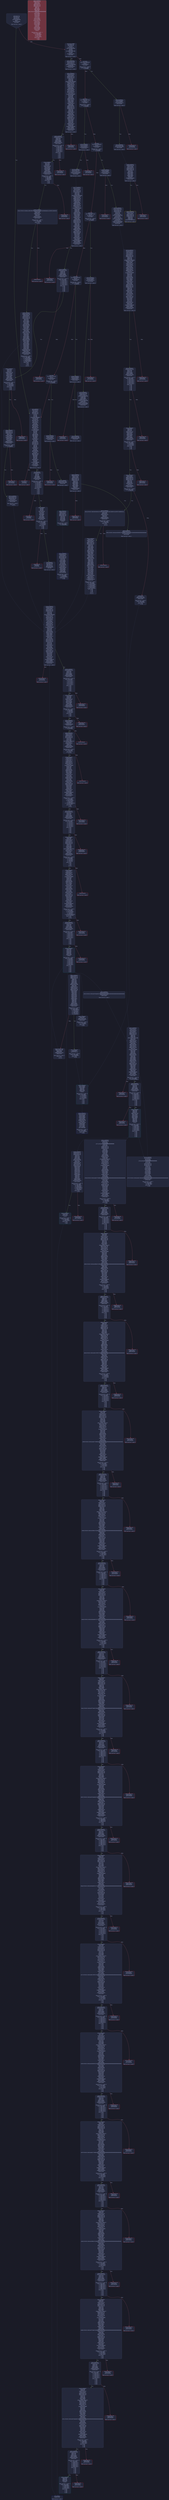digraph G {
    node [shape=box, style="filled, rounded", color="#565f89", fontcolor="#c0caf5", fontname="Helvetica", fillcolor="#24283b"];
    edge [color="#414868", fontcolor="#c0caf5", fontname="Helvetica"];
    bgcolor="#1a1b26";
    0 [ label = "[00] PUSH1 60
[02] PUSH1 40
[04] MSTORE
[05] PUSH1 04
[07] CALLDATASIZE
[08] LT
[09] PUSH2 0069
[0c] JUMPI

Stack size req: 0, sizeΔ: 0
" shape = invhouse]
    1 [ label = "[0d] PUSH4 ffffffff
[12] PUSH1 e0
[14] PUSH1 02
[16] EXP
[17] PUSH1 00
[19] CALLDATALOAD
[1a] DIV
[1b] AND
[1c] PUSH4 29377d61
[21] DUP2
[22] EQ
[23] PUSH2 0101
[26] JUMPI

Stack size req: 0, sizeΔ: 1
"]
    2 [ label = "[27] DUP1
[28] PUSH4 2b68b9c6
[2d] EQ
[2e] PUSH2 010f
[31] JUMPI

Stack size req: 1, sizeΔ: 0
Entry->Op usage:
	0->45:EQ:1
"]
    3 [ label = "[32] DUP1
[33] PUSH4 2e1a7d4d
[38] EQ
[39] PUSH2 0122
[3c] JUMPI

Stack size req: 1, sizeΔ: 0
Entry->Op usage:
	0->56:EQ:1
"]
    4 [ label = "[3d] DUP1
[3e] PUSH4 50bed043
[43] EQ
[44] PUSH2 0138
[47] JUMPI

Stack size req: 1, sizeΔ: 0
Entry->Op usage:
	0->67:EQ:1
"]
    5 [ label = "[48] DUP1
[49] PUSH4 b5675ee4
[4e] EQ
[4f] PUSH2 0174
[52] JUMPI

Stack size req: 1, sizeΔ: 0
Entry->Op usage:
	0->78:EQ:1
"]
    6 [ label = "[53] DUP1
[54] PUSH4 e0d6d530
[59] EQ
[5a] PUSH2 0196
[5d] JUMPI

Stack size req: 1, sizeΔ: 0
Entry->Op usage:
	0->89:EQ:1
"]
    7 [ label = "[5e] DUP1
[5f] PUSH4 f77c4791
[64] EQ
[65] PUSH2 01a9
[68] JUMPI

Stack size req: 1, sizeΔ: 0
Entry->Op usage:
	0->100:EQ:1
"]
    8 [ label = "[69] JUMPDEST
[6a] PUSH1 04
[6c] SLOAD
[6d] PUSH1 01
[6f] PUSH1 a0
[71] PUSH1 02
[73] EXP
[74] SUB
[75] AND
[76] PUSH4 3ebd6092
[7b] PUSH1 68
[7d] CALLER
[7e] PUSH1 00
[80] PUSH1 40
[82] MLOAD
[83] PUSH1 20
[85] ADD
[86] MSTORE
[87] PUSH1 40
[89] MLOAD
[8a] PUSH1 e0
[8c] PUSH1 02
[8e] EXP
[8f] PUSH4 ffffffff
[94] DUP6
[95] AND
[96] MUL
[97] DUP2
[98] MSTORE
[99] PUSH1 ff
[9b] SWAP1
[9c] SWAP3
[9d] AND
[9e] PUSH1 04
[a0] DUP4
[a1] ADD
[a2] MSTORE
[a3] PUSH1 01
[a5] PUSH1 a0
[a7] PUSH1 02
[a9] EXP
[aa] SUB
[ab] AND
[ac] PUSH1 24
[ae] DUP3
[af] ADD
[b0] MSTORE
[b1] PUSH1 44
[b3] ADD
[b4] PUSH1 20
[b6] PUSH1 40
[b8] MLOAD
[b9] DUP1
[ba] DUP4
[bb] SUB
[bc] DUP2
[bd] PUSH1 00
[bf] DUP8
[c0] DUP1
[c1] EXTCODESIZE
[c2] ISZERO
[c3] ISZERO
[c4] PUSH2 00cc
[c7] JUMPI

Stack size req: 0, sizeΔ: 9
"]
    9 [ label = "[c8] PUSH1 00
[ca] DUP1
[cb] REVERT

Stack size req: 0, sizeΔ: 0
" color = "red"]
    10 [ label = "[cc] JUMPDEST
[cd] PUSH2 02c6
[d0] GAS
[d1] SUB
[d2] CALL
[d3] ISZERO
[d4] ISZERO
[d5] PUSH2 00dd
[d8] JUMPI

Stack size req: 6, sizeΔ: -6
Entry->Op usage:
	0->210:CALL:1
	1->210:CALL:2
	2->210:CALL:3
	3->210:CALL:4
	4->210:CALL:5
	5->210:CALL:6
Entry->Exit:
	0->😵
	1->😵
	2->😵
	3->😵
	4->😵
	5->😵
"]
    11 [ label = "[d9] PUSH1 00
[db] DUP1
[dc] REVERT

Stack size req: 0, sizeΔ: 0
" color = "red"]
    12 [ label = "[dd] JUMPDEST
[de] POP
[df] POP
[e0] POP
[e1] PUSH1 40
[e3] MLOAD
[e4] DUP1
[e5] MLOAD
[e6] SWAP1
[e7] POP
[e8] ISZERO
[e9] ISZERO
[ea] PUSH2 00f2
[ed] JUMPI

Stack size req: 3, sizeΔ: -3
Entry->Op usage:
	0->222:POP:0
	1->223:POP:0
	2->224:POP:0
Entry->Exit:
	0->😵
	1->😵
	2->😵
"]
    13 [ label = "[ee] PUSH1 00
[f0] DUP1
[f1] REVERT

Stack size req: 0, sizeΔ: 0
" color = "red"]
    14 [ label = "[f2] JUMPDEST
[f3] PUSH2 00ff
[f6] PUSH1 03
[f8] PUSH1 01
[fa] CALLVALUE
[fb] PUSH2 01d8
[fe] JUMP

Stack size req: 0, sizeΔ: 4
"]
    15 [ label = "[ff] JUMPDEST
[0100] STOP

Stack size req: 0, sizeΔ: 0
" color = "darkblue"]
    16 [ label = "[0101] JUMPDEST
[0102] PUSH2 00ff
[0105] PUSH1 ff
[0107] PUSH1 04
[0109] CALLDATALOAD
[010a] AND
[010b] PUSH2 0352
[010e] JUMP

Stack size req: 0, sizeΔ: 2
"]
    17 [ label = "[010f] JUMPDEST
[0110] CALLVALUE
[0111] ISZERO
[0112] PUSH2 011a
[0115] JUMPI

Stack size req: 0, sizeΔ: 0
"]
    18 [ label = "[0116] PUSH1 00
[0118] DUP1
[0119] REVERT

Stack size req: 0, sizeΔ: 0
" color = "red"]
    19 [ label = "[011a] JUMPDEST
[011b] PUSH2 00ff
[011e] PUSH2 0448
[0121] JUMP

Stack size req: 0, sizeΔ: 1
"]
    20 [ label = "[0122] JUMPDEST
[0123] CALLVALUE
[0124] ISZERO
[0125] PUSH2 012d
[0128] JUMPI

Stack size req: 0, sizeΔ: 0
"]
    21 [ label = "[0129] PUSH1 00
[012b] DUP1
[012c] REVERT

Stack size req: 0, sizeΔ: 0
" color = "red"]
    22 [ label = "[012d] JUMPDEST
[012e] PUSH2 00ff
[0131] PUSH1 04
[0133] CALLDATALOAD
[0134] PUSH2 0471
[0137] JUMP

Stack size req: 0, sizeΔ: 2
"]
    23 [ label = "[0138] JUMPDEST
[0139] CALLVALUE
[013a] ISZERO
[013b] PUSH2 0143
[013e] JUMPI

Stack size req: 0, sizeΔ: 0
"]
    24 [ label = "[013f] PUSH1 00
[0141] DUP1
[0142] REVERT

Stack size req: 0, sizeΔ: 0
" color = "red"]
    25 [ label = "[0143] JUMPDEST
[0144] PUSH2 0160
[0147] PUSH1 01
[0149] PUSH1 a0
[014b] PUSH1 02
[014d] EXP
[014e] SUB
[014f] PUSH1 04
[0151] CALLDATALOAD
[0152] AND
[0153] PUSH1 ff
[0155] PUSH1 24
[0157] CALLDATALOAD
[0158] AND
[0159] PUSH1 44
[015b] CALLDATALOAD
[015c] PUSH2 0578
[015f] JUMP

Stack size req: 0, sizeΔ: 4
"]
    26 [ label = "[0160] JUMPDEST
[0161] PUSH1 40
[0163] MLOAD
[0164] SWAP1
[0165] ISZERO
[0166] ISZERO
[0167] DUP2
[0168] MSTORE
[0169] PUSH1 20
[016b] ADD
[016c] PUSH1 40
[016e] MLOAD
[016f] DUP1
[0170] SWAP2
[0171] SUB
[0172] SWAP1
[0173] RETURN

Stack size req: 1, sizeΔ: -1
Entry->Op usage:
	0->357:ISZERO:0
Entry->Exit:
	0->😵
" color = "darkblue"]
    27 [ label = "[0174] JUMPDEST
[0175] CALLVALUE
[0176] ISZERO
[0177] PUSH2 017f
[017a] JUMPI

Stack size req: 0, sizeΔ: 0
"]
    28 [ label = "[017b] PUSH1 00
[017d] DUP1
[017e] REVERT

Stack size req: 0, sizeΔ: 0
" color = "red"]
    29 [ label = "[017f] JUMPDEST
[0180] PUSH2 00ff
[0183] PUSH1 ff
[0185] PUSH1 04
[0187] CALLDATALOAD
[0188] DUP2
[0189] AND
[018a] SWAP1
[018b] PUSH1 24
[018d] CALLDATALOAD
[018e] AND
[018f] PUSH1 44
[0191] CALLDATALOAD
[0192] PUSH2 01d8
[0195] JUMP

Stack size req: 0, sizeΔ: 4
"]
    30 [ label = "[0196] JUMPDEST
[0197] CALLVALUE
[0198] ISZERO
[0199] PUSH2 01a1
[019c] JUMPI

Stack size req: 0, sizeΔ: 0
"]
    31 [ label = "[019d] PUSH1 00
[019f] DUP1
[01a0] REVERT

Stack size req: 0, sizeΔ: 0
" color = "red"]
    32 [ label = "[01a1] JUMPDEST
[01a2] PUSH2 00ff
[01a5] PUSH2 06d2
[01a8] JUMP

Stack size req: 0, sizeΔ: 1
"]
    33 [ label = "[01a9] JUMPDEST
[01aa] CALLVALUE
[01ab] ISZERO
[01ac] PUSH2 01b4
[01af] JUMPI

Stack size req: 0, sizeΔ: 0
"]
    34 [ label = "[01b0] PUSH1 00
[01b2] DUP1
[01b3] REVERT

Stack size req: 0, sizeΔ: 0
" color = "red"]
    35 [ label = "[01b4] JUMPDEST
[01b5] PUSH2 01bc
[01b8] PUSH2 0f68
[01bb] JUMP

Stack size req: 0, sizeΔ: 1
"]
    36 [ label = "[01bc] JUMPDEST
[01bd] PUSH1 40
[01bf] MLOAD
[01c0] PUSH1 01
[01c2] PUSH1 a0
[01c4] PUSH1 02
[01c6] EXP
[01c7] SUB
[01c8] SWAP1
[01c9] SWAP2
[01ca] AND
[01cb] DUP2
[01cc] MSTORE
[01cd] PUSH1 20
[01cf] ADD
[01d0] PUSH1 40
[01d2] MLOAD
[01d3] DUP1
[01d4] SWAP2
[01d5] SUB
[01d6] SWAP1
[01d7] RETURN

Stack size req: 1, sizeΔ: -1
Entry->Op usage:
	0->458:AND:0
	0->460:MSTORE:1
Entry->Exit:
	0->😵
" color = "darkblue"]
    37 [ label = "[01d8] JUMPDEST
[01d9] PUSH1 04
[01db] SLOAD
[01dc] PUSH1 01
[01de] PUSH1 a0
[01e0] PUSH1 02
[01e2] EXP
[01e3] SUB
[01e4] AND
[01e5] PUSH4 3ebd6092
[01ea] PUSH1 67
[01ec] CALLER
[01ed] PUSH1 00
[01ef] PUSH1 40
[01f1] MLOAD
[01f2] PUSH1 20
[01f4] ADD
[01f5] MSTORE
[01f6] PUSH1 40
[01f8] MLOAD
[01f9] PUSH1 e0
[01fb] PUSH1 02
[01fd] EXP
[01fe] PUSH4 ffffffff
[0203] DUP6
[0204] AND
[0205] MUL
[0206] DUP2
[0207] MSTORE
[0208] PUSH1 ff
[020a] SWAP1
[020b] SWAP3
[020c] AND
[020d] PUSH1 04
[020f] DUP4
[0210] ADD
[0211] MSTORE
[0212] PUSH1 01
[0214] PUSH1 a0
[0216] PUSH1 02
[0218] EXP
[0219] SUB
[021a] AND
[021b] PUSH1 24
[021d] DUP3
[021e] ADD
[021f] MSTORE
[0220] PUSH1 44
[0222] ADD
[0223] PUSH1 20
[0225] PUSH1 40
[0227] MLOAD
[0228] DUP1
[0229] DUP4
[022a] SUB
[022b] DUP2
[022c] PUSH1 00
[022e] DUP8
[022f] DUP1
[0230] EXTCODESIZE
[0231] ISZERO
[0232] ISZERO
[0233] PUSH2 023b
[0236] JUMPI

Stack size req: 0, sizeΔ: 9
"]
    38 [ label = "[0237] PUSH1 00
[0239] DUP1
[023a] REVERT

Stack size req: 0, sizeΔ: 0
" color = "red"]
    39 [ label = "[023b] JUMPDEST
[023c] PUSH2 02c6
[023f] GAS
[0240] SUB
[0241] CALL
[0242] ISZERO
[0243] ISZERO
[0244] PUSH2 024c
[0247] JUMPI

Stack size req: 6, sizeΔ: -6
Entry->Op usage:
	0->577:CALL:1
	1->577:CALL:2
	2->577:CALL:3
	3->577:CALL:4
	4->577:CALL:5
	5->577:CALL:6
Entry->Exit:
	0->😵
	1->😵
	2->😵
	3->😵
	4->😵
	5->😵
"]
    40 [ label = "[0248] PUSH1 00
[024a] DUP1
[024b] REVERT

Stack size req: 0, sizeΔ: 0
" color = "red"]
    41 [ label = "[024c] JUMPDEST
[024d] POP
[024e] POP
[024f] POP
[0250] PUSH1 40
[0252] MLOAD
[0253] DUP1
[0254] MLOAD
[0255] SWAP1
[0256] POP
[0257] ISZERO
[0258] ISZERO
[0259] PUSH2 0261
[025c] JUMPI

Stack size req: 3, sizeΔ: -3
Entry->Op usage:
	0->589:POP:0
	1->590:POP:0
	2->591:POP:0
Entry->Exit:
	0->😵
	1->😵
	2->😵
"]
    42 [ label = "[025d] PUSH1 00
[025f] DUP1
[0260] REVERT

Stack size req: 0, sizeΔ: 0
" color = "red"]
    43 [ label = "[0261] JUMPDEST
[0262] PUSH1 00
[0264] DUP2
[0265] SGT
[0266] PUSH2 026b
[0269] JUMPI

Stack size req: 1, sizeΔ: 0
Entry->Op usage:
	0->613:SGT:0
"]
    44 [ label = "[026a] INVALID

Stack size req: 0, sizeΔ: 0
" color = "red"]
    45 [ label = "[026b] JUMPDEST
[026c] PUSH1 03
[026e] SLOAD
[026f] PUSH1 01
[0271] PUSH1 a0
[0273] PUSH1 02
[0275] EXP
[0276] SUB
[0277] AND
[0278] PUSH4 36be2a73
[027d] DUP5
[027e] PUSH1 05
[0280] DUP2
[0281] GT
[0282] ISZERO
[0283] PUSH2 0288
[0286] JUMPI

Stack size req: 3, sizeΔ: 3
Entry->Op usage:
	2->641:GT:0
Entry->Exit:
	2->0, 5
"]
    46 [ label = "[0287] INVALID

Stack size req: 0, sizeΔ: 0
" color = "red"]
    47 [ label = "[0288] JUMPDEST
[0289] DUP4
[028a] PUSH1 00
[028c] SUB
[028d] PUSH1 40
[028f] MLOAD
[0290] PUSH1 e0
[0292] PUSH1 02
[0294] EXP
[0295] PUSH4 ffffffff
[029a] DUP6
[029b] AND
[029c] MUL
[029d] DUP2
[029e] MSTORE
[029f] PUSH1 ff
[02a1] SWAP1
[02a2] SWAP3
[02a3] AND
[02a4] PUSH1 04
[02a6] DUP4
[02a7] ADD
[02a8] MSTORE
[02a9] PUSH1 24
[02ab] DUP3
[02ac] ADD
[02ad] MSTORE
[02ae] PUSH1 44
[02b0] ADD
[02b1] PUSH1 00
[02b3] PUSH1 40
[02b5] MLOAD
[02b6] DUP1
[02b7] DUP4
[02b8] SUB
[02b9] DUP2
[02ba] PUSH1 00
[02bc] DUP8
[02bd] DUP1
[02be] EXTCODESIZE
[02bf] ISZERO
[02c0] ISZERO
[02c1] PUSH2 02c9
[02c4] JUMPI

Stack size req: 4, sizeΔ: 6
Entry->Op usage:
	0->675:AND:0
	0->680:MSTORE:1
	1->667:AND:0
	1->668:MUL:0
	2->702:EXTCODESIZE:0
	3->652:SUB:1
Entry->Exit:
	0->😵
	2->0, 8
"]
    48 [ label = "[02c5] PUSH1 00
[02c7] DUP1
[02c8] REVERT

Stack size req: 0, sizeΔ: 0
" color = "red"]
    49 [ label = "[02c9] JUMPDEST
[02ca] PUSH2 02c6
[02cd] GAS
[02ce] SUB
[02cf] CALL
[02d0] ISZERO
[02d1] ISZERO
[02d2] PUSH2 02da
[02d5] JUMPI

Stack size req: 6, sizeΔ: -6
Entry->Op usage:
	0->719:CALL:1
	1->719:CALL:2
	2->719:CALL:3
	3->719:CALL:4
	4->719:CALL:5
	5->719:CALL:6
Entry->Exit:
	0->😵
	1->😵
	2->😵
	3->😵
	4->😵
	5->😵
"]
    50 [ label = "[02d6] PUSH1 00
[02d8] DUP1
[02d9] REVERT

Stack size req: 0, sizeΔ: 0
" color = "red"]
    51 [ label = "[02da] JUMPDEST
[02db] POP
[02dc] POP
[02dd] PUSH1 03
[02df] SLOAD
[02e0] PUSH1 01
[02e2] PUSH1 a0
[02e4] PUSH1 02
[02e6] EXP
[02e7] SUB
[02e8] AND
[02e9] SWAP1
[02ea] POP
[02eb] PUSH4 36be2a73
[02f0] DUP4
[02f1] PUSH1 05
[02f3] DUP2
[02f4] GT
[02f5] ISZERO
[02f6] PUSH2 02fb
[02f9] JUMPI

Stack size req: 5, sizeΔ: 0
Entry->Op usage:
	0->731:POP:0
	1->732:POP:0
	2->746:POP:0
	4->756:GT:0
Entry->Exit:
	0->😵
	1->😵
	2->😵
	4->0, 4
"]
    52 [ label = "[02fa] INVALID

Stack size req: 0, sizeΔ: 0
" color = "red"]
    53 [ label = "[02fb] JUMPDEST
[02fc] DUP4
[02fd] PUSH1 40
[02ff] MLOAD
[0300] PUSH1 e0
[0302] PUSH1 02
[0304] EXP
[0305] PUSH4 ffffffff
[030a] DUP6
[030b] AND
[030c] MUL
[030d] DUP2
[030e] MSTORE
[030f] PUSH1 ff
[0311] SWAP1
[0312] SWAP3
[0313] AND
[0314] PUSH1 04
[0316] DUP4
[0317] ADD
[0318] MSTORE
[0319] PUSH1 24
[031b] DUP3
[031c] ADD
[031d] MSTORE
[031e] PUSH1 44
[0320] ADD
[0321] PUSH1 00
[0323] PUSH1 40
[0325] MLOAD
[0326] DUP1
[0327] DUP4
[0328] SUB
[0329] DUP2
[032a] PUSH1 00
[032c] DUP8
[032d] DUP1
[032e] EXTCODESIZE
[032f] ISZERO
[0330] ISZERO
[0331] PUSH2 0339
[0334] JUMPI

Stack size req: 4, sizeΔ: 6
Entry->Op usage:
	0->787:AND:0
	0->792:MSTORE:1
	1->779:AND:0
	1->780:MUL:0
	2->814:EXTCODESIZE:0
	3->797:MSTORE:1
Entry->Exit:
	0->😵
	2->0, 8
"]
    54 [ label = "[0335] PUSH1 00
[0337] DUP1
[0338] REVERT

Stack size req: 0, sizeΔ: 0
" color = "red"]
    55 [ label = "[0339] JUMPDEST
[033a] PUSH2 02c6
[033d] GAS
[033e] SUB
[033f] CALL
[0340] ISZERO
[0341] ISZERO
[0342] PUSH2 034a
[0345] JUMPI

Stack size req: 6, sizeΔ: -6
Entry->Op usage:
	0->831:CALL:1
	1->831:CALL:2
	2->831:CALL:3
	3->831:CALL:4
	4->831:CALL:5
	5->831:CALL:6
Entry->Exit:
	0->😵
	1->😵
	2->😵
	3->😵
	4->😵
	5->😵
"]
    56 [ label = "[0346] PUSH1 00
[0348] DUP1
[0349] REVERT

Stack size req: 0, sizeΔ: 0
" color = "red"]
    57 [ label = "[034a] JUMPDEST
[034b] POP
[034c] POP
[034d] POP
[034e] POP
[034f] POP
[0350] POP
[0351] JUMP
Indirect!

Stack size req: 7, sizeΔ: -7
Entry->Op usage:
	0->843:POP:0
	1->844:POP:0
	2->845:POP:0
	3->846:POP:0
	4->847:POP:0
	5->848:POP:0
	6->849:JUMP:0
Entry->Exit:
	0->😵
	1->😵
	2->😵
	3->😵
	4->😵
	5->😵
	6->😵
" color = "teal"]
    58 [ label = "[0352] JUMPDEST
[0353] PUSH1 04
[0355] SLOAD
[0356] PUSH1 01
[0358] PUSH1 a0
[035a] PUSH1 02
[035c] EXP
[035d] SUB
[035e] AND
[035f] PUSH4 3ebd6092
[0364] PUSH1 65
[0366] CALLER
[0367] PUSH1 00
[0369] PUSH1 40
[036b] MLOAD
[036c] PUSH1 20
[036e] ADD
[036f] MSTORE
[0370] PUSH1 40
[0372] MLOAD
[0373] PUSH1 e0
[0375] PUSH1 02
[0377] EXP
[0378] PUSH4 ffffffff
[037d] DUP6
[037e] AND
[037f] MUL
[0380] DUP2
[0381] MSTORE
[0382] PUSH1 ff
[0384] SWAP1
[0385] SWAP3
[0386] AND
[0387] PUSH1 04
[0389] DUP4
[038a] ADD
[038b] MSTORE
[038c] PUSH1 01
[038e] PUSH1 a0
[0390] PUSH1 02
[0392] EXP
[0393] SUB
[0394] AND
[0395] PUSH1 24
[0397] DUP3
[0398] ADD
[0399] MSTORE
[039a] PUSH1 44
[039c] ADD
[039d] PUSH1 20
[039f] PUSH1 40
[03a1] MLOAD
[03a2] DUP1
[03a3] DUP4
[03a4] SUB
[03a5] DUP2
[03a6] PUSH1 00
[03a8] DUP8
[03a9] DUP1
[03aa] EXTCODESIZE
[03ab] ISZERO
[03ac] ISZERO
[03ad] PUSH2 03b5
[03b0] JUMPI

Stack size req: 0, sizeΔ: 9
"]
    59 [ label = "[03b1] PUSH1 00
[03b3] DUP1
[03b4] REVERT

Stack size req: 0, sizeΔ: 0
" color = "red"]
    60 [ label = "[03b5] JUMPDEST
[03b6] PUSH2 02c6
[03b9] GAS
[03ba] SUB
[03bb] CALL
[03bc] ISZERO
[03bd] ISZERO
[03be] PUSH2 03c6
[03c1] JUMPI

Stack size req: 6, sizeΔ: -6
Entry->Op usage:
	0->955:CALL:1
	1->955:CALL:2
	2->955:CALL:3
	3->955:CALL:4
	4->955:CALL:5
	5->955:CALL:6
Entry->Exit:
	0->😵
	1->😵
	2->😵
	3->😵
	4->😵
	5->😵
"]
    61 [ label = "[03c2] PUSH1 00
[03c4] DUP1
[03c5] REVERT

Stack size req: 0, sizeΔ: 0
" color = "red"]
    62 [ label = "[03c6] JUMPDEST
[03c7] POP
[03c8] POP
[03c9] POP
[03ca] PUSH1 40
[03cc] MLOAD
[03cd] DUP1
[03ce] MLOAD
[03cf] SWAP1
[03d0] POP
[03d1] ISZERO
[03d2] ISZERO
[03d3] PUSH2 03db
[03d6] JUMPI

Stack size req: 3, sizeΔ: -3
Entry->Op usage:
	0->967:POP:0
	1->968:POP:0
	2->969:POP:0
Entry->Exit:
	0->😵
	1->😵
	2->😵
"]
    63 [ label = "[03d7] PUSH1 00
[03d9] DUP1
[03da] REVERT

Stack size req: 0, sizeΔ: 0
" color = "red"]
    64 [ label = "[03db] JUMPDEST
[03dc] PUSH32 d03e9bccd46f248f783faac581aa0546bf19c3646bb6be5ce14839513bb90391
[03fd] CALLER
[03fe] DUP3
[03ff] PUSH1 05
[0401] DUP2
[0402] GT
[0403] ISZERO
[0404] PUSH2 0409
[0407] JUMPI

Stack size req: 1, sizeΔ: 3
Entry->Op usage:
	0->1026:GT:0
Entry->Exit:
	0->0, 3
"]
    65 [ label = "[0408] INVALID

Stack size req: 0, sizeΔ: 0
" color = "red"]
    66 [ label = "[0409] JUMPDEST
[040a] CALLVALUE
[040b] PUSH1 40
[040d] MLOAD
[040e] PUSH1 01
[0410] PUSH1 a0
[0412] PUSH1 02
[0414] EXP
[0415] SUB
[0416] SWAP1
[0417] SWAP4
[0418] AND
[0419] DUP4
[041a] MSTORE
[041b] PUSH1 ff
[041d] SWAP1
[041e] SWAP2
[041f] AND
[0420] PUSH1 20
[0422] DUP4
[0423] ADD
[0424] MSTORE
[0425] PUSH1 40
[0427] DUP1
[0428] DUP4
[0429] ADD
[042a] SWAP2
[042b] SWAP1
[042c] SWAP2
[042d] MSTORE
[042e] PUSH1 60
[0430] SWAP1
[0431] SWAP2
[0432] ADD
[0433] SWAP1
[0434] MLOAD
[0435] DUP1
[0436] SWAP2
[0437] SUB
[0438] SWAP1
[0439] LOG1
[043a] PUSH2 0445
[043d] PUSH1 03
[043f] DUP3
[0440] CALLVALUE
[0441] PUSH2 01d8
[0444] JUMP

Stack size req: 4, sizeΔ: 1
Entry->Op usage:
	0->1055:AND:0
	0->1060:MSTORE:1
	1->1048:AND:0
	1->1050:MSTORE:1
	2->1081:LOG1:2
Entry->Exit:
	0->😵
	1->😵
	2->😵
	3->1, 4
"]
    67 [ label = "[0445] JUMPDEST
[0446] POP
[0447] JUMP
Indirect!

Stack size req: 2, sizeΔ: -2
Entry->Op usage:
	0->1094:POP:0
	1->1095:JUMP:0
Entry->Exit:
	0->😵
	1->😵
" color = "teal"]
    68 [ label = "[0448] JUMPDEST
[0449] PUSH1 00
[044b] SLOAD
[044c] CALLER
[044d] PUSH1 01
[044f] PUSH1 a0
[0451] PUSH1 02
[0453] EXP
[0454] SUB
[0455] SWAP1
[0456] DUP2
[0457] AND
[0458] SWAP2
[0459] AND
[045a] EQ
[045b] PUSH2 0463
[045e] JUMPI

Stack size req: 0, sizeΔ: 0
"]
    69 [ label = "[045f] PUSH1 00
[0461] DUP1
[0462] REVERT

Stack size req: 0, sizeΔ: 0
" color = "red"]
    70 [ label = "[0463] JUMPDEST
[0464] PUSH1 00
[0466] SLOAD
[0467] PUSH1 01
[0469] PUSH1 a0
[046b] PUSH1 02
[046d] EXP
[046e] SUB
[046f] AND
[0470] SELFDESTRUCT

Stack size req: 0, sizeΔ: 0
" color = "gold"]
    71 [ label = "[0471] JUMPDEST
[0472] PUSH1 04
[0474] SLOAD
[0475] PUSH1 01
[0477] PUSH1 a0
[0479] PUSH1 02
[047b] EXP
[047c] SUB
[047d] AND
[047e] PUSH4 3ebd6092
[0483] PUSH1 68
[0485] CALLER
[0486] PUSH1 00
[0488] PUSH1 40
[048a] MLOAD
[048b] PUSH1 20
[048d] ADD
[048e] MSTORE
[048f] PUSH1 40
[0491] MLOAD
[0492] PUSH1 e0
[0494] PUSH1 02
[0496] EXP
[0497] PUSH4 ffffffff
[049c] DUP6
[049d] AND
[049e] MUL
[049f] DUP2
[04a0] MSTORE
[04a1] PUSH1 ff
[04a3] SWAP1
[04a4] SWAP3
[04a5] AND
[04a6] PUSH1 04
[04a8] DUP4
[04a9] ADD
[04aa] MSTORE
[04ab] PUSH1 01
[04ad] PUSH1 a0
[04af] PUSH1 02
[04b1] EXP
[04b2] SUB
[04b3] AND
[04b4] PUSH1 24
[04b6] DUP3
[04b7] ADD
[04b8] MSTORE
[04b9] PUSH1 44
[04bb] ADD
[04bc] PUSH1 20
[04be] PUSH1 40
[04c0] MLOAD
[04c1] DUP1
[04c2] DUP4
[04c3] SUB
[04c4] DUP2
[04c5] PUSH1 00
[04c7] DUP8
[04c8] DUP1
[04c9] EXTCODESIZE
[04ca] ISZERO
[04cb] ISZERO
[04cc] PUSH2 04d4
[04cf] JUMPI

Stack size req: 0, sizeΔ: 9
"]
    72 [ label = "[04d0] PUSH1 00
[04d2] DUP1
[04d3] REVERT

Stack size req: 0, sizeΔ: 0
" color = "red"]
    73 [ label = "[04d4] JUMPDEST
[04d5] PUSH2 02c6
[04d8] GAS
[04d9] SUB
[04da] CALL
[04db] ISZERO
[04dc] ISZERO
[04dd] PUSH2 04e5
[04e0] JUMPI

Stack size req: 6, sizeΔ: -6
Entry->Op usage:
	0->1242:CALL:1
	1->1242:CALL:2
	2->1242:CALL:3
	3->1242:CALL:4
	4->1242:CALL:5
	5->1242:CALL:6
Entry->Exit:
	0->😵
	1->😵
	2->😵
	3->😵
	4->😵
	5->😵
"]
    74 [ label = "[04e1] PUSH1 00
[04e3] DUP1
[04e4] REVERT

Stack size req: 0, sizeΔ: 0
" color = "red"]
    75 [ label = "[04e5] JUMPDEST
[04e6] POP
[04e7] POP
[04e8] POP
[04e9] PUSH1 40
[04eb] MLOAD
[04ec] DUP1
[04ed] MLOAD
[04ee] SWAP1
[04ef] POP
[04f0] ISZERO
[04f1] ISZERO
[04f2] PUSH2 04fa
[04f5] JUMPI

Stack size req: 3, sizeΔ: -3
Entry->Op usage:
	0->1254:POP:0
	1->1255:POP:0
	2->1256:POP:0
Entry->Exit:
	0->😵
	1->😵
	2->😵
"]
    76 [ label = "[04f6] PUSH1 00
[04f8] DUP1
[04f9] REVERT

Stack size req: 0, sizeΔ: 0
" color = "red"]
    77 [ label = "[04fa] JUMPDEST
[04fb] PUSH1 01
[04fd] PUSH1 a0
[04ff] PUSH1 02
[0501] EXP
[0502] SUB
[0503] ADDRESS
[0504] AND
[0505] BALANCE
[0506] DUP2
[0507] SWAP1
[0508] LT
[0509] ISZERO
[050a] PUSH2 0512
[050d] JUMPI

Stack size req: 1, sizeΔ: 0
Entry->Op usage:
	0->1288:LT:1
"]
    78 [ label = "[050e] PUSH1 00
[0510] DUP1
[0511] REVERT

Stack size req: 0, sizeΔ: 0
" color = "red"]
    79 [ label = "[0512] JUMPDEST
[0513] PUSH2 051f
[0516] PUSH1 01
[0518] PUSH1 03
[051a] DUP4
[051b] PUSH2 01d8
[051e] JUMP

Stack size req: 1, sizeΔ: 4
Entry->Exit:
	0->0, 4
"]
    80 [ label = "[051f] JUMPDEST
[0520] PUSH2 0548
[0523] PUSH32 46442e46756e6465720000000000000000000000000000000000000000000000
[0544] PUSH2 0f77
[0547] JUMP

Stack size req: 0, sizeΔ: 2
"]
    81 [ label = "[0548] JUMPDEST
[0549] PUSH1 01
[054b] PUSH1 a0
[054d] PUSH1 02
[054f] EXP
[0550] SUB
[0551] AND
[0552] DUP2
[0553] ISZERO
[0554] PUSH2 08fc
[0557] MUL
[0558] DUP3
[0559] PUSH1 40
[055b] MLOAD
[055c] PUSH1 00
[055e] PUSH1 40
[0560] MLOAD
[0561] DUP1
[0562] DUP4
[0563] SUB
[0564] DUP2
[0565] DUP6
[0566] DUP9
[0567] DUP9
[0568] CALL
[0569] SWAP4
[056a] POP
[056b] POP
[056c] POP
[056d] POP
[056e] ISZERO
[056f] ISZERO
[0570] PUSH2 0445
[0573] JUMPI

Stack size req: 2, sizeΔ: -1
Entry->Op usage:
	0->1361:AND:1
	0->1384:CALL:1
	0->1386:POP:0
	1->1363:ISZERO:0
	1->1384:CALL:2
	1->1388:POP:0
Entry->Exit:
	0->😵
"]
    82 [ label = "[0574] PUSH1 00
[0576] DUP1
[0577] REVERT

Stack size req: 0, sizeΔ: 0
" color = "red"]
    83 [ label = "[0578] JUMPDEST
[0579] PUSH1 04
[057b] SLOAD
[057c] PUSH1 00
[057e] SWAP1
[057f] PUSH1 01
[0581] PUSH1 a0
[0583] PUSH1 02
[0585] EXP
[0586] SUB
[0587] AND
[0588] PUSH4 3ebd6092
[058d] PUSH1 66
[058f] CALLER
[0590] DUP5
[0591] PUSH1 40
[0593] MLOAD
[0594] PUSH1 20
[0596] ADD
[0597] MSTORE
[0598] PUSH1 40
[059a] MLOAD
[059b] PUSH1 e0
[059d] PUSH1 02
[059f] EXP
[05a0] PUSH4 ffffffff
[05a5] DUP6
[05a6] AND
[05a7] MUL
[05a8] DUP2
[05a9] MSTORE
[05aa] PUSH1 ff
[05ac] SWAP1
[05ad] SWAP3
[05ae] AND
[05af] PUSH1 04
[05b1] DUP4
[05b2] ADD
[05b3] MSTORE
[05b4] PUSH1 01
[05b6] PUSH1 a0
[05b8] PUSH1 02
[05ba] EXP
[05bb] SUB
[05bc] AND
[05bd] PUSH1 24
[05bf] DUP3
[05c0] ADD
[05c1] MSTORE
[05c2] PUSH1 44
[05c4] ADD
[05c5] PUSH1 20
[05c7] PUSH1 40
[05c9] MLOAD
[05ca] DUP1
[05cb] DUP4
[05cc] SUB
[05cd] DUP2
[05ce] PUSH1 00
[05d0] DUP8
[05d1] DUP1
[05d2] EXTCODESIZE
[05d3] ISZERO
[05d4] ISZERO
[05d5] PUSH2 05dd
[05d8] JUMPI

Stack size req: 0, sizeΔ: 10
"]
    84 [ label = "[05d9] PUSH1 00
[05db] DUP1
[05dc] REVERT

Stack size req: 0, sizeΔ: 0
" color = "red"]
    85 [ label = "[05dd] JUMPDEST
[05de] PUSH2 02c6
[05e1] GAS
[05e2] SUB
[05e3] CALL
[05e4] ISZERO
[05e5] ISZERO
[05e6] PUSH2 05ee
[05e9] JUMPI

Stack size req: 6, sizeΔ: -6
Entry->Op usage:
	0->1507:CALL:1
	1->1507:CALL:2
	2->1507:CALL:3
	3->1507:CALL:4
	4->1507:CALL:5
	5->1507:CALL:6
Entry->Exit:
	0->😵
	1->😵
	2->😵
	3->😵
	4->😵
	5->😵
"]
    86 [ label = "[05ea] PUSH1 00
[05ec] DUP1
[05ed] REVERT

Stack size req: 0, sizeΔ: 0
" color = "red"]
    87 [ label = "[05ee] JUMPDEST
[05ef] POP
[05f0] POP
[05f1] POP
[05f2] PUSH1 40
[05f4] MLOAD
[05f5] DUP1
[05f6] MLOAD
[05f7] SWAP1
[05f8] POP
[05f9] ISZERO
[05fa] ISZERO
[05fb] PUSH2 0603
[05fe] JUMPI

Stack size req: 3, sizeΔ: -3
Entry->Op usage:
	0->1519:POP:0
	1->1520:POP:0
	2->1521:POP:0
Entry->Exit:
	0->😵
	1->😵
	2->😵
"]
    88 [ label = "[05ff] PUSH1 00
[0601] DUP1
[0602] REVERT

Stack size req: 0, sizeΔ: 0
" color = "red"]
    89 [ label = "[0603] JUMPDEST
[0604] DUP2
[0605] ADDRESS
[0606] PUSH1 01
[0608] PUSH1 a0
[060a] PUSH1 02
[060c] EXP
[060d] SUB
[060e] AND
[060f] BALANCE
[0610] LT
[0611] ISZERO
[0612] PUSH2 061d
[0615] JUMPI

Stack size req: 2, sizeΔ: 0
Entry->Op usage:
	1->1552:LT:1
"]
    90 [ label = "[0616] POP
[0617] PUSH1 00
[0619] PUSH2 06cb
[061c] JUMP

Stack size req: 1, sizeΔ: 0
Entry->Op usage:
	0->1558:POP:0
Entry->Exit:
	0->😵
"]
    91 [ label = "[061d] JUMPDEST
[061e] PUSH32 58d25b935835d1791b52774277ec18acc66c328af44c3a19fcf57cb68065611c
[063f] DUP5
[0640] DUP5
[0641] PUSH1 05
[0643] DUP2
[0644] GT
[0645] ISZERO
[0646] PUSH2 064b
[0649] JUMPI

Stack size req: 4, sizeΔ: 3
Entry->Op usage:
	2->1604:GT:0
Entry->Exit:
	2->0, 5
	3->1, 6
"]
    92 [ label = "[064a] INVALID

Stack size req: 0, sizeΔ: 0
" color = "red"]
    93 [ label = "[064b] JUMPDEST
[064c] DUP5
[064d] PUSH1 40
[064f] MLOAD
[0650] PUSH1 01
[0652] PUSH1 a0
[0654] PUSH1 02
[0656] EXP
[0657] SUB
[0658] SWAP1
[0659] SWAP4
[065a] AND
[065b] DUP4
[065c] MSTORE
[065d] PUSH1 ff
[065f] SWAP1
[0660] SWAP2
[0661] AND
[0662] PUSH1 20
[0664] DUP4
[0665] ADD
[0666] MSTORE
[0667] PUSH1 40
[0669] DUP1
[066a] DUP4
[066b] ADD
[066c] SWAP2
[066d] SWAP1
[066e] SWAP2
[066f] MSTORE
[0670] PUSH1 60
[0672] SWAP1
[0673] SWAP2
[0674] ADD
[0675] SWAP1
[0676] MLOAD
[0677] DUP1
[0678] SWAP2
[0679] SUB
[067a] SWAP1
[067b] LOG1
[067c] PUSH2 0687
[067f] DUP4
[0680] PUSH1 03
[0682] DUP5
[0683] PUSH2 01d8
[0686] JUMP

Stack size req: 6, sizeΔ: 1
Entry->Op usage:
	0->1633:AND:0
	0->1638:MSTORE:1
	1->1626:AND:0
	1->1628:MSTORE:1
	2->1659:LOG1:2
	4->1647:MSTORE:1
Entry->Exit:
	0->😵
	1->😵
	2->😵
	4->0, 5
	5->2, 6
"]
    94 [ label = "[0687] JUMPDEST
[0688] PUSH1 01
[068a] PUSH1 a0
[068c] PUSH1 02
[068e] EXP
[068f] SUB
[0690] DUP5
[0691] AND
[0692] DUP3
[0693] ISZERO
[0694] PUSH2 08fc
[0697] MUL
[0698] DUP4
[0699] PUSH1 40
[069b] MLOAD
[069c] PUSH1 00
[069e] PUSH1 40
[06a0] MLOAD
[06a1] DUP1
[06a2] DUP4
[06a3] SUB
[06a4] DUP2
[06a5] DUP6
[06a6] DUP9
[06a7] DUP9
[06a8] CALL
[06a9] SWAP4
[06aa] POP
[06ab] POP
[06ac] POP
[06ad] POP
[06ae] ISZERO
[06af] ISZERO
[06b0] PUSH2 06c7
[06b3] JUMPI

Stack size req: 4, sizeΔ: 0
Entry->Op usage:
	1->1683:ISZERO:0
	1->1704:CALL:2
	1->1708:POP:0
	3->1681:AND:0
	3->1704:CALL:1
	3->1706:POP:0
"]
    95 [ label = "[06b4] PUSH2 06bf
[06b7] PUSH1 03
[06b9] DUP5
[06ba] DUP5
[06bb] PUSH2 01d8
[06be] JUMP

Stack size req: 3, sizeΔ: 4
Entry->Exit:
	1->0, 5
	2->1, 6
"]
    96 [ label = "[06bf] JUMPDEST
[06c0] POP
[06c1] PUSH1 00
[06c3] PUSH2 06cb
[06c6] JUMP

Stack size req: 1, sizeΔ: 0
Entry->Op usage:
	0->1728:POP:0
Entry->Exit:
	0->😵
"]
    97 [ label = "[06c7] JUMPDEST
[06c8] POP
[06c9] PUSH1 01

Stack size req: 1, sizeΔ: 0
Entry->Op usage:
	0->1736:POP:0
Entry->Exit:
	0->😵
"]
    98 [ label = "[06cb] JUMPDEST
[06cc] SWAP4
[06cd] SWAP3
[06ce] POP
[06cf] POP
[06d0] POP
[06d1] JUMP
Indirect!

Stack size req: 5, sizeΔ: -4
Entry->Op usage:
	1->1743:POP:0
	2->1744:POP:0
	3->1742:POP:0
	4->1745:JUMP:0
Entry->Exit:
	0->0
	1->😵
	2->😵
	3->😵
	4->😵
" color = "teal"]
    99 [ label = "[06d2] JUMPDEST
[06d3] PUSH1 00
[06d5] SLOAD
[06d6] CALLER
[06d7] PUSH1 01
[06d9] PUSH1 a0
[06db] PUSH1 02
[06dd] EXP
[06de] SUB
[06df] SWAP1
[06e0] DUP2
[06e1] AND
[06e2] SWAP2
[06e3] AND
[06e4] EQ
[06e5] PUSH2 06ed
[06e8] JUMPI

Stack size req: 0, sizeΔ: 0
"]
    100 [ label = "[06e9] PUSH1 00
[06eb] DUP1
[06ec] REVERT

Stack size req: 0, sizeΔ: 0
" color = "red"]
    101 [ label = "[06ed] JUMPDEST
[06ee] PUSH2 0716
[06f1] PUSH32 46442e416363657373436f6e74726f6c6c657200000000000000000000000000
[0712] PUSH2 0f77
[0715] JUMP

Stack size req: 0, sizeΔ: 2
"]
    102 [ label = "[0716] JUMPDEST
[0717] PUSH1 04
[0719] DUP1
[071a] SLOAD
[071b] PUSH20 ffffffffffffffffffffffffffffffffffffffff
[0730] NOT
[0731] AND
[0732] PUSH1 01
[0734] PUSH1 a0
[0736] PUSH1 02
[0738] EXP
[0739] SUB
[073a] SWAP3
[073b] SWAP1
[073c] SWAP3
[073d] AND
[073e] SWAP2
[073f] SWAP1
[0740] SWAP2
[0741] OR
[0742] SWAP1
[0743] SSTORE
[0744] PUSH2 076c
[0747] PUSH32 46442e4461746162617365000000000000000000000000000000000000000000
[0768] PUSH2 0f77
[076b] JUMP

Stack size req: 1, sizeΔ: 1
Entry->Op usage:
	0->1853:AND:1
	0->1857:OR:0
Entry->Exit:
	0->😵
"]
    103 [ label = "[076c] JUMPDEST
[076d] PUSH1 03
[076f] DUP1
[0770] SLOAD
[0771] PUSH20 ffffffffffffffffffffffffffffffffffffffff
[0786] NOT
[0787] AND
[0788] PUSH1 01
[078a] PUSH1 a0
[078c] PUSH1 02
[078e] EXP
[078f] SUB
[0790] SWAP3
[0791] DUP4
[0792] AND
[0793] OR
[0794] SWAP1
[0795] SSTORE
[0796] PUSH1 04
[0798] SLOAD
[0799] AND
[079a] PUSH4 c28b4577
[079f] PUSH1 65
[07a1] PUSH1 40
[07a3] MLOAD
[07a4] PUSH1 e0
[07a6] PUSH1 02
[07a8] EXP
[07a9] PUSH4 ffffffff
[07ae] DUP5
[07af] AND
[07b0] MUL
[07b1] DUP2
[07b2] MSTORE
[07b3] PUSH1 ff
[07b5] SWAP1
[07b6] SWAP2
[07b7] AND
[07b8] PUSH1 04
[07ba] DUP3
[07bb] ADD
[07bc] MSTORE
[07bd] PUSH32 46442e4e6577506f6c6963790000000000000000000000000000000000000000
[07de] PUSH1 24
[07e0] DUP3
[07e1] ADD
[07e2] MSTORE
[07e3] PUSH1 44
[07e5] ADD
[07e6] PUSH1 00
[07e8] PUSH1 40
[07ea] MLOAD
[07eb] DUP1
[07ec] DUP4
[07ed] SUB
[07ee] DUP2
[07ef] PUSH1 00
[07f1] DUP8
[07f2] DUP1
[07f3] EXTCODESIZE
[07f4] ISZERO
[07f5] ISZERO
[07f6] PUSH2 07fe
[07f9] JUMPI

Stack size req: 1, sizeΔ: 8
Entry->Op usage:
	0->1938:AND:1
	0->1939:OR:0
Entry->Exit:
	0->😵
"]
    104 [ label = "[07fa] PUSH1 00
[07fc] DUP1
[07fd] REVERT

Stack size req: 0, sizeΔ: 0
" color = "red"]
    105 [ label = "[07fe] JUMPDEST
[07ff] PUSH2 02c6
[0802] GAS
[0803] SUB
[0804] CALL
[0805] ISZERO
[0806] ISZERO
[0807] PUSH2 080f
[080a] JUMPI

Stack size req: 6, sizeΔ: -6
Entry->Op usage:
	0->2052:CALL:1
	1->2052:CALL:2
	2->2052:CALL:3
	3->2052:CALL:4
	4->2052:CALL:5
	5->2052:CALL:6
Entry->Exit:
	0->😵
	1->😵
	2->😵
	3->😵
	4->😵
	5->😵
"]
    106 [ label = "[080b] PUSH1 00
[080d] DUP1
[080e] REVERT

Stack size req: 0, sizeΔ: 0
" color = "red"]
    107 [ label = "[080f] JUMPDEST
[0810] POP
[0811] POP
[0812] PUSH1 04
[0814] SLOAD
[0815] PUSH1 01
[0817] PUSH1 a0
[0819] PUSH1 02
[081b] EXP
[081c] SUB
[081d] AND
[081e] SWAP1
[081f] POP
[0820] PUSH4 c28b4577
[0825] PUSH1 65
[0827] PUSH1 40
[0829] MLOAD
[082a] PUSH1 e0
[082c] PUSH1 02
[082e] EXP
[082f] PUSH4 ffffffff
[0834] DUP5
[0835] AND
[0836] MUL
[0837] DUP2
[0838] MSTORE
[0839] PUSH1 ff
[083b] SWAP1
[083c] SWAP2
[083d] AND
[083e] PUSH1 04
[0840] DUP3
[0841] ADD
[0842] MSTORE
[0843] PUSH32 46442e436f6e74726f6c6c657200000000000000000000000000000000000000
[0864] PUSH1 24
[0866] DUP3
[0867] ADD
[0868] MSTORE
[0869] PUSH1 44
[086b] ADD
[086c] PUSH1 00
[086e] PUSH1 40
[0870] MLOAD
[0871] DUP1
[0872] DUP4
[0873] SUB
[0874] DUP2
[0875] PUSH1 00
[0877] DUP8
[0878] DUP1
[0879] EXTCODESIZE
[087a] ISZERO
[087b] ISZERO
[087c] PUSH2 0884
[087f] JUMPI

Stack size req: 3, sizeΔ: 6
Entry->Op usage:
	0->2064:POP:0
	1->2065:POP:0
	2->2079:POP:0
Entry->Exit:
	0->😵
	1->😵
	2->😵
"]
    108 [ label = "[0880] PUSH1 00
[0882] DUP1
[0883] REVERT

Stack size req: 0, sizeΔ: 0
" color = "red"]
    109 [ label = "[0884] JUMPDEST
[0885] PUSH2 02c6
[0888] GAS
[0889] SUB
[088a] CALL
[088b] ISZERO
[088c] ISZERO
[088d] PUSH2 0895
[0890] JUMPI

Stack size req: 6, sizeΔ: -6
Entry->Op usage:
	0->2186:CALL:1
	1->2186:CALL:2
	2->2186:CALL:3
	3->2186:CALL:4
	4->2186:CALL:5
	5->2186:CALL:6
Entry->Exit:
	0->😵
	1->😵
	2->😵
	3->😵
	4->😵
	5->😵
"]
    110 [ label = "[0891] PUSH1 00
[0893] DUP1
[0894] REVERT

Stack size req: 0, sizeΔ: 0
" color = "red"]
    111 [ label = "[0895] JUMPDEST
[0896] POP
[0897] POP
[0898] PUSH1 04
[089a] SLOAD
[089b] PUSH1 01
[089d] PUSH1 a0
[089f] PUSH1 02
[08a1] EXP
[08a2] SUB
[08a3] AND
[08a4] SWAP1
[08a5] POP
[08a6] PUSH4 c28b4577
[08ab] PUSH1 66
[08ad] PUSH1 40
[08af] MLOAD
[08b0] PUSH1 e0
[08b2] PUSH1 02
[08b4] EXP
[08b5] PUSH4 ffffffff
[08ba] DUP5
[08bb] AND
[08bc] MUL
[08bd] DUP2
[08be] MSTORE
[08bf] PUSH1 ff
[08c1] SWAP1
[08c2] SWAP2
[08c3] AND
[08c4] PUSH1 04
[08c6] DUP3
[08c7] ADD
[08c8] MSTORE
[08c9] PUSH32 46442e5061796f75740000000000000000000000000000000000000000000000
[08ea] PUSH1 24
[08ec] DUP3
[08ed] ADD
[08ee] MSTORE
[08ef] PUSH1 44
[08f1] ADD
[08f2] PUSH1 00
[08f4] PUSH1 40
[08f6] MLOAD
[08f7] DUP1
[08f8] DUP4
[08f9] SUB
[08fa] DUP2
[08fb] PUSH1 00
[08fd] DUP8
[08fe] DUP1
[08ff] EXTCODESIZE
[0900] ISZERO
[0901] ISZERO
[0902] PUSH2 090a
[0905] JUMPI

Stack size req: 3, sizeΔ: 6
Entry->Op usage:
	0->2198:POP:0
	1->2199:POP:0
	2->2213:POP:0
Entry->Exit:
	0->😵
	1->😵
	2->😵
"]
    112 [ label = "[0906] PUSH1 00
[0908] DUP1
[0909] REVERT

Stack size req: 0, sizeΔ: 0
" color = "red"]
    113 [ label = "[090a] JUMPDEST
[090b] PUSH2 02c6
[090e] GAS
[090f] SUB
[0910] CALL
[0911] ISZERO
[0912] ISZERO
[0913] PUSH2 091b
[0916] JUMPI

Stack size req: 6, sizeΔ: -6
Entry->Op usage:
	0->2320:CALL:1
	1->2320:CALL:2
	2->2320:CALL:3
	3->2320:CALL:4
	4->2320:CALL:5
	5->2320:CALL:6
Entry->Exit:
	0->😵
	1->😵
	2->😵
	3->😵
	4->😵
	5->😵
"]
    114 [ label = "[0917] PUSH1 00
[0919] DUP1
[091a] REVERT

Stack size req: 0, sizeΔ: 0
" color = "red"]
    115 [ label = "[091b] JUMPDEST
[091c] POP
[091d] POP
[091e] PUSH1 04
[0920] SLOAD
[0921] PUSH1 01
[0923] PUSH1 a0
[0925] PUSH1 02
[0927] EXP
[0928] SUB
[0929] AND
[092a] SWAP1
[092b] POP
[092c] PUSH4 c28b4577
[0931] PUSH1 66
[0933] PUSH1 40
[0935] MLOAD
[0936] PUSH1 e0
[0938] PUSH1 02
[093a] EXP
[093b] PUSH4 ffffffff
[0940] DUP5
[0941] AND
[0942] MUL
[0943] DUP2
[0944] MSTORE
[0945] PUSH1 ff
[0947] SWAP1
[0948] SWAP2
[0949] AND
[094a] PUSH1 04
[094c] DUP3
[094d] ADD
[094e] MSTORE
[094f] PUSH32 46442e4e6577506f6c6963790000000000000000000000000000000000000000
[0970] PUSH1 24
[0972] DUP3
[0973] ADD
[0974] MSTORE
[0975] PUSH1 44
[0977] ADD
[0978] PUSH1 00
[097a] PUSH1 40
[097c] MLOAD
[097d] DUP1
[097e] DUP4
[097f] SUB
[0980] DUP2
[0981] PUSH1 00
[0983] DUP8
[0984] DUP1
[0985] EXTCODESIZE
[0986] ISZERO
[0987] ISZERO
[0988] PUSH2 0990
[098b] JUMPI

Stack size req: 3, sizeΔ: 6
Entry->Op usage:
	0->2332:POP:0
	1->2333:POP:0
	2->2347:POP:0
Entry->Exit:
	0->😵
	1->😵
	2->😵
"]
    116 [ label = "[098c] PUSH1 00
[098e] DUP1
[098f] REVERT

Stack size req: 0, sizeΔ: 0
" color = "red"]
    117 [ label = "[0990] JUMPDEST
[0991] PUSH2 02c6
[0994] GAS
[0995] SUB
[0996] CALL
[0997] ISZERO
[0998] ISZERO
[0999] PUSH2 09a1
[099c] JUMPI

Stack size req: 6, sizeΔ: -6
Entry->Op usage:
	0->2454:CALL:1
	1->2454:CALL:2
	2->2454:CALL:3
	3->2454:CALL:4
	4->2454:CALL:5
	5->2454:CALL:6
Entry->Exit:
	0->😵
	1->😵
	2->😵
	3->😵
	4->😵
	5->😵
"]
    118 [ label = "[099d] PUSH1 00
[099f] DUP1
[09a0] REVERT

Stack size req: 0, sizeΔ: 0
" color = "red"]
    119 [ label = "[09a1] JUMPDEST
[09a2] POP
[09a3] POP
[09a4] PUSH1 04
[09a6] SLOAD
[09a7] PUSH1 01
[09a9] PUSH1 a0
[09ab] PUSH1 02
[09ad] EXP
[09ae] SUB
[09af] AND
[09b0] SWAP1
[09b1] POP
[09b2] PUSH4 c28b4577
[09b7] PUSH1 66
[09b9] PUSH1 40
[09bb] MLOAD
[09bc] PUSH1 e0
[09be] PUSH1 02
[09c0] EXP
[09c1] PUSH4 ffffffff
[09c6] DUP5
[09c7] AND
[09c8] MUL
[09c9] DUP2
[09ca] MSTORE
[09cb] PUSH1 ff
[09cd] SWAP1
[09ce] SWAP2
[09cf] AND
[09d0] PUSH1 04
[09d2] DUP3
[09d3] ADD
[09d4] MSTORE
[09d5] PUSH32 46442e436f6e74726f6c6c657200000000000000000000000000000000000000
[09f6] PUSH1 24
[09f8] DUP3
[09f9] ADD
[09fa] MSTORE
[09fb] PUSH1 44
[09fd] ADD
[09fe] PUSH1 00
[0a00] PUSH1 40
[0a02] MLOAD
[0a03] DUP1
[0a04] DUP4
[0a05] SUB
[0a06] DUP2
[0a07] PUSH1 00
[0a09] DUP8
[0a0a] DUP1
[0a0b] EXTCODESIZE
[0a0c] ISZERO
[0a0d] ISZERO
[0a0e] PUSH2 0a16
[0a11] JUMPI

Stack size req: 3, sizeΔ: 6
Entry->Op usage:
	0->2466:POP:0
	1->2467:POP:0
	2->2481:POP:0
Entry->Exit:
	0->😵
	1->😵
	2->😵
"]
    120 [ label = "[0a12] PUSH1 00
[0a14] DUP1
[0a15] REVERT

Stack size req: 0, sizeΔ: 0
" color = "red"]
    121 [ label = "[0a16] JUMPDEST
[0a17] PUSH2 02c6
[0a1a] GAS
[0a1b] SUB
[0a1c] CALL
[0a1d] ISZERO
[0a1e] ISZERO
[0a1f] PUSH2 0a27
[0a22] JUMPI

Stack size req: 6, sizeΔ: -6
Entry->Op usage:
	0->2588:CALL:1
	1->2588:CALL:2
	2->2588:CALL:3
	3->2588:CALL:4
	4->2588:CALL:5
	5->2588:CALL:6
Entry->Exit:
	0->😵
	1->😵
	2->😵
	3->😵
	4->😵
	5->😵
"]
    122 [ label = "[0a23] PUSH1 00
[0a25] DUP1
[0a26] REVERT

Stack size req: 0, sizeΔ: 0
" color = "red"]
    123 [ label = "[0a27] JUMPDEST
[0a28] POP
[0a29] POP
[0a2a] PUSH1 04
[0a2c] SLOAD
[0a2d] PUSH1 01
[0a2f] PUSH1 a0
[0a31] PUSH1 02
[0a33] EXP
[0a34] SUB
[0a35] AND
[0a36] SWAP1
[0a37] POP
[0a38] PUSH4 c28b4577
[0a3d] PUSH1 66
[0a3f] PUSH1 40
[0a41] MLOAD
[0a42] PUSH1 e0
[0a44] PUSH1 02
[0a46] EXP
[0a47] PUSH4 ffffffff
[0a4c] DUP5
[0a4d] AND
[0a4e] MUL
[0a4f] DUP2
[0a50] MSTORE
[0a51] PUSH1 ff
[0a53] SWAP1
[0a54] SWAP2
[0a55] AND
[0a56] PUSH1 04
[0a58] DUP3
[0a59] ADD
[0a5a] MSTORE
[0a5b] PUSH32 46442e556e646572777269746500000000000000000000000000000000000000
[0a7c] PUSH1 24
[0a7e] DUP3
[0a7f] ADD
[0a80] MSTORE
[0a81] PUSH1 44
[0a83] ADD
[0a84] PUSH1 00
[0a86] PUSH1 40
[0a88] MLOAD
[0a89] DUP1
[0a8a] DUP4
[0a8b] SUB
[0a8c] DUP2
[0a8d] PUSH1 00
[0a8f] DUP8
[0a90] DUP1
[0a91] EXTCODESIZE
[0a92] ISZERO
[0a93] ISZERO
[0a94] PUSH2 0a9c
[0a97] JUMPI

Stack size req: 3, sizeΔ: 6
Entry->Op usage:
	0->2600:POP:0
	1->2601:POP:0
	2->2615:POP:0
Entry->Exit:
	0->😵
	1->😵
	2->😵
"]
    124 [ label = "[0a98] PUSH1 00
[0a9a] DUP1
[0a9b] REVERT

Stack size req: 0, sizeΔ: 0
" color = "red"]
    125 [ label = "[0a9c] JUMPDEST
[0a9d] PUSH2 02c6
[0aa0] GAS
[0aa1] SUB
[0aa2] CALL
[0aa3] ISZERO
[0aa4] ISZERO
[0aa5] PUSH2 0aad
[0aa8] JUMPI

Stack size req: 6, sizeΔ: -6
Entry->Op usage:
	0->2722:CALL:1
	1->2722:CALL:2
	2->2722:CALL:3
	3->2722:CALL:4
	4->2722:CALL:5
	5->2722:CALL:6
Entry->Exit:
	0->😵
	1->😵
	2->😵
	3->😵
	4->😵
	5->😵
"]
    126 [ label = "[0aa9] PUSH1 00
[0aab] DUP1
[0aac] REVERT

Stack size req: 0, sizeΔ: 0
" color = "red"]
    127 [ label = "[0aad] JUMPDEST
[0aae] POP
[0aaf] POP
[0ab0] PUSH1 04
[0ab2] SLOAD
[0ab3] PUSH1 01
[0ab5] PUSH1 a0
[0ab7] PUSH1 02
[0ab9] EXP
[0aba] SUB
[0abb] AND
[0abc] SWAP1
[0abd] POP
[0abe] PUSH4 c28b4577
[0ac3] PUSH1 66
[0ac5] PUSH1 40
[0ac7] MLOAD
[0ac8] PUSH1 e0
[0aca] PUSH1 02
[0acc] EXP
[0acd] PUSH4 ffffffff
[0ad2] DUP5
[0ad3] AND
[0ad4] MUL
[0ad5] DUP2
[0ad6] MSTORE
[0ad7] PUSH1 ff
[0ad9] SWAP1
[0ada] SWAP2
[0adb] AND
[0adc] PUSH1 04
[0ade] DUP3
[0adf] ADD
[0ae0] MSTORE
[0ae1] PUSH32 46442e4f776e6572000000000000000000000000000000000000000000000000
[0b02] PUSH1 24
[0b04] DUP3
[0b05] ADD
[0b06] MSTORE
[0b07] PUSH1 44
[0b09] ADD
[0b0a] PUSH1 00
[0b0c] PUSH1 40
[0b0e] MLOAD
[0b0f] DUP1
[0b10] DUP4
[0b11] SUB
[0b12] DUP2
[0b13] PUSH1 00
[0b15] DUP8
[0b16] DUP1
[0b17] EXTCODESIZE
[0b18] ISZERO
[0b19] ISZERO
[0b1a] PUSH2 0b22
[0b1d] JUMPI

Stack size req: 3, sizeΔ: 6
Entry->Op usage:
	0->2734:POP:0
	1->2735:POP:0
	2->2749:POP:0
Entry->Exit:
	0->😵
	1->😵
	2->😵
"]
    128 [ label = "[0b1e] PUSH1 00
[0b20] DUP1
[0b21] REVERT

Stack size req: 0, sizeΔ: 0
" color = "red"]
    129 [ label = "[0b22] JUMPDEST
[0b23] PUSH2 02c6
[0b26] GAS
[0b27] SUB
[0b28] CALL
[0b29] ISZERO
[0b2a] ISZERO
[0b2b] PUSH2 0b33
[0b2e] JUMPI

Stack size req: 6, sizeΔ: -6
Entry->Op usage:
	0->2856:CALL:1
	1->2856:CALL:2
	2->2856:CALL:3
	3->2856:CALL:4
	4->2856:CALL:5
	5->2856:CALL:6
Entry->Exit:
	0->😵
	1->😵
	2->😵
	3->😵
	4->😵
	5->😵
"]
    130 [ label = "[0b2f] PUSH1 00
[0b31] DUP1
[0b32] REVERT

Stack size req: 0, sizeΔ: 0
" color = "red"]
    131 [ label = "[0b33] JUMPDEST
[0b34] POP
[0b35] POP
[0b36] PUSH1 04
[0b38] SLOAD
[0b39] PUSH1 01
[0b3b] PUSH1 a0
[0b3d] PUSH1 02
[0b3f] EXP
[0b40] SUB
[0b41] AND
[0b42] SWAP1
[0b43] POP
[0b44] PUSH4 c28b4577
[0b49] PUSH1 67
[0b4b] PUSH1 40
[0b4d] MLOAD
[0b4e] PUSH1 e0
[0b50] PUSH1 02
[0b52] EXP
[0b53] PUSH4 ffffffff
[0b58] DUP5
[0b59] AND
[0b5a] MUL
[0b5b] DUP2
[0b5c] MSTORE
[0b5d] PUSH1 ff
[0b5f] SWAP1
[0b60] SWAP2
[0b61] AND
[0b62] PUSH1 04
[0b64] DUP3
[0b65] ADD
[0b66] MSTORE
[0b67] PUSH32 46442e46756e6465720000000000000000000000000000000000000000000000
[0b88] PUSH1 24
[0b8a] DUP3
[0b8b] ADD
[0b8c] MSTORE
[0b8d] PUSH1 44
[0b8f] ADD
[0b90] PUSH1 00
[0b92] PUSH1 40
[0b94] MLOAD
[0b95] DUP1
[0b96] DUP4
[0b97] SUB
[0b98] DUP2
[0b99] PUSH1 00
[0b9b] DUP8
[0b9c] DUP1
[0b9d] EXTCODESIZE
[0b9e] ISZERO
[0b9f] ISZERO
[0ba0] PUSH2 0ba8
[0ba3] JUMPI

Stack size req: 3, sizeΔ: 6
Entry->Op usage:
	0->2868:POP:0
	1->2869:POP:0
	2->2883:POP:0
Entry->Exit:
	0->😵
	1->😵
	2->😵
"]
    132 [ label = "[0ba4] PUSH1 00
[0ba6] DUP1
[0ba7] REVERT

Stack size req: 0, sizeΔ: 0
" color = "red"]
    133 [ label = "[0ba8] JUMPDEST
[0ba9] PUSH2 02c6
[0bac] GAS
[0bad] SUB
[0bae] CALL
[0baf] ISZERO
[0bb0] ISZERO
[0bb1] PUSH2 0bb9
[0bb4] JUMPI

Stack size req: 6, sizeΔ: -6
Entry->Op usage:
	0->2990:CALL:1
	1->2990:CALL:2
	2->2990:CALL:3
	3->2990:CALL:4
	4->2990:CALL:5
	5->2990:CALL:6
Entry->Exit:
	0->😵
	1->😵
	2->😵
	3->😵
	4->😵
	5->😵
"]
    134 [ label = "[0bb5] PUSH1 00
[0bb7] DUP1
[0bb8] REVERT

Stack size req: 0, sizeΔ: 0
" color = "red"]
    135 [ label = "[0bb9] JUMPDEST
[0bba] POP
[0bbb] POP
[0bbc] PUSH1 04
[0bbe] SLOAD
[0bbf] PUSH1 01
[0bc1] PUSH1 a0
[0bc3] PUSH1 02
[0bc5] EXP
[0bc6] SUB
[0bc7] AND
[0bc8] SWAP1
[0bc9] POP
[0bca] PUSH4 c28b4577
[0bcf] PUSH1 67
[0bd1] PUSH1 40
[0bd3] MLOAD
[0bd4] PUSH1 e0
[0bd6] PUSH1 02
[0bd8] EXP
[0bd9] PUSH4 ffffffff
[0bde] DUP5
[0bdf] AND
[0be0] MUL
[0be1] DUP2
[0be2] MSTORE
[0be3] PUSH1 ff
[0be5] SWAP1
[0be6] SWAP2
[0be7] AND
[0be8] PUSH1 04
[0bea] DUP3
[0beb] ADD
[0bec] MSTORE
[0bed] PUSH32 46442e556e646572777269746500000000000000000000000000000000000000
[0c0e] PUSH1 24
[0c10] DUP3
[0c11] ADD
[0c12] MSTORE
[0c13] PUSH1 44
[0c15] ADD
[0c16] PUSH1 00
[0c18] PUSH1 40
[0c1a] MLOAD
[0c1b] DUP1
[0c1c] DUP4
[0c1d] SUB
[0c1e] DUP2
[0c1f] PUSH1 00
[0c21] DUP8
[0c22] DUP1
[0c23] EXTCODESIZE
[0c24] ISZERO
[0c25] ISZERO
[0c26] PUSH2 0c2e
[0c29] JUMPI

Stack size req: 3, sizeΔ: 6
Entry->Op usage:
	0->3002:POP:0
	1->3003:POP:0
	2->3017:POP:0
Entry->Exit:
	0->😵
	1->😵
	2->😵
"]
    136 [ label = "[0c2a] PUSH1 00
[0c2c] DUP1
[0c2d] REVERT

Stack size req: 0, sizeΔ: 0
" color = "red"]
    137 [ label = "[0c2e] JUMPDEST
[0c2f] PUSH2 02c6
[0c32] GAS
[0c33] SUB
[0c34] CALL
[0c35] ISZERO
[0c36] ISZERO
[0c37] PUSH2 0c3f
[0c3a] JUMPI

Stack size req: 6, sizeΔ: -6
Entry->Op usage:
	0->3124:CALL:1
	1->3124:CALL:2
	2->3124:CALL:3
	3->3124:CALL:4
	4->3124:CALL:5
	5->3124:CALL:6
Entry->Exit:
	0->😵
	1->😵
	2->😵
	3->😵
	4->😵
	5->😵
"]
    138 [ label = "[0c3b] PUSH1 00
[0c3d] DUP1
[0c3e] REVERT

Stack size req: 0, sizeΔ: 0
" color = "red"]
    139 [ label = "[0c3f] JUMPDEST
[0c40] POP
[0c41] POP
[0c42] PUSH1 04
[0c44] SLOAD
[0c45] PUSH1 01
[0c47] PUSH1 a0
[0c49] PUSH1 02
[0c4b] EXP
[0c4c] SUB
[0c4d] AND
[0c4e] SWAP1
[0c4f] POP
[0c50] PUSH4 c28b4577
[0c55] PUSH1 67
[0c57] PUSH1 40
[0c59] MLOAD
[0c5a] PUSH1 e0
[0c5c] PUSH1 02
[0c5e] EXP
[0c5f] PUSH4 ffffffff
[0c64] DUP5
[0c65] AND
[0c66] MUL
[0c67] DUP2
[0c68] MSTORE
[0c69] PUSH1 ff
[0c6b] SWAP1
[0c6c] SWAP2
[0c6d] AND
[0c6e] PUSH1 04
[0c70] DUP3
[0c71] ADD
[0c72] MSTORE
[0c73] PUSH32 46442e5061796f75740000000000000000000000000000000000000000000000
[0c94] PUSH1 24
[0c96] DUP3
[0c97] ADD
[0c98] MSTORE
[0c99] PUSH1 44
[0c9b] ADD
[0c9c] PUSH1 00
[0c9e] PUSH1 40
[0ca0] MLOAD
[0ca1] DUP1
[0ca2] DUP4
[0ca3] SUB
[0ca4] DUP2
[0ca5] PUSH1 00
[0ca7] DUP8
[0ca8] DUP1
[0ca9] EXTCODESIZE
[0caa] ISZERO
[0cab] ISZERO
[0cac] PUSH2 0cb4
[0caf] JUMPI

Stack size req: 3, sizeΔ: 6
Entry->Op usage:
	0->3136:POP:0
	1->3137:POP:0
	2->3151:POP:0
Entry->Exit:
	0->😵
	1->😵
	2->😵
"]
    140 [ label = "[0cb0] PUSH1 00
[0cb2] DUP1
[0cb3] REVERT

Stack size req: 0, sizeΔ: 0
" color = "red"]
    141 [ label = "[0cb4] JUMPDEST
[0cb5] PUSH2 02c6
[0cb8] GAS
[0cb9] SUB
[0cba] CALL
[0cbb] ISZERO
[0cbc] ISZERO
[0cbd] PUSH2 0cc5
[0cc0] JUMPI

Stack size req: 6, sizeΔ: -6
Entry->Op usage:
	0->3258:CALL:1
	1->3258:CALL:2
	2->3258:CALL:3
	3->3258:CALL:4
	4->3258:CALL:5
	5->3258:CALL:6
Entry->Exit:
	0->😵
	1->😵
	2->😵
	3->😵
	4->😵
	5->😵
"]
    142 [ label = "[0cc1] PUSH1 00
[0cc3] DUP1
[0cc4] REVERT

Stack size req: 0, sizeΔ: 0
" color = "red"]
    143 [ label = "[0cc5] JUMPDEST
[0cc6] POP
[0cc7] POP
[0cc8] PUSH1 04
[0cca] SLOAD
[0ccb] PUSH1 01
[0ccd] PUSH1 a0
[0ccf] PUSH1 02
[0cd1] EXP
[0cd2] SUB
[0cd3] AND
[0cd4] SWAP1
[0cd5] POP
[0cd6] PUSH4 c28b4577
[0cdb] PUSH1 67
[0cdd] PUSH1 40
[0cdf] MLOAD
[0ce0] PUSH1 e0
[0ce2] PUSH1 02
[0ce4] EXP
[0ce5] PUSH4 ffffffff
[0cea] DUP5
[0ceb] AND
[0cec] MUL
[0ced] DUP2
[0cee] MSTORE
[0cef] PUSH1 ff
[0cf1] SWAP1
[0cf2] SWAP2
[0cf3] AND
[0cf4] PUSH1 04
[0cf6] DUP3
[0cf7] ADD
[0cf8] MSTORE
[0cf9] PUSH32 46442e4c65646765720000000000000000000000000000000000000000000000
[0d1a] PUSH1 24
[0d1c] DUP3
[0d1d] ADD
[0d1e] MSTORE
[0d1f] PUSH1 44
[0d21] ADD
[0d22] PUSH1 00
[0d24] PUSH1 40
[0d26] MLOAD
[0d27] DUP1
[0d28] DUP4
[0d29] SUB
[0d2a] DUP2
[0d2b] PUSH1 00
[0d2d] DUP8
[0d2e] DUP1
[0d2f] EXTCODESIZE
[0d30] ISZERO
[0d31] ISZERO
[0d32] PUSH2 0d3a
[0d35] JUMPI

Stack size req: 3, sizeΔ: 6
Entry->Op usage:
	0->3270:POP:0
	1->3271:POP:0
	2->3285:POP:0
Entry->Exit:
	0->😵
	1->😵
	2->😵
"]
    144 [ label = "[0d36] PUSH1 00
[0d38] DUP1
[0d39] REVERT

Stack size req: 0, sizeΔ: 0
" color = "red"]
    145 [ label = "[0d3a] JUMPDEST
[0d3b] PUSH2 02c6
[0d3e] GAS
[0d3f] SUB
[0d40] CALL
[0d41] ISZERO
[0d42] ISZERO
[0d43] PUSH2 0d4b
[0d46] JUMPI

Stack size req: 6, sizeΔ: -6
Entry->Op usage:
	0->3392:CALL:1
	1->3392:CALL:2
	2->3392:CALL:3
	3->3392:CALL:4
	4->3392:CALL:5
	5->3392:CALL:6
Entry->Exit:
	0->😵
	1->😵
	2->😵
	3->😵
	4->😵
	5->😵
"]
    146 [ label = "[0d47] PUSH1 00
[0d49] DUP1
[0d4a] REVERT

Stack size req: 0, sizeΔ: 0
" color = "red"]
    147 [ label = "[0d4b] JUMPDEST
[0d4c] POP
[0d4d] POP
[0d4e] PUSH1 04
[0d50] SLOAD
[0d51] PUSH1 01
[0d53] PUSH1 a0
[0d55] PUSH1 02
[0d57] EXP
[0d58] SUB
[0d59] AND
[0d5a] SWAP1
[0d5b] POP
[0d5c] PUSH4 c28b4577
[0d61] PUSH1 67
[0d63] PUSH1 40
[0d65] MLOAD
[0d66] PUSH1 e0
[0d68] PUSH1 02
[0d6a] EXP
[0d6b] PUSH4 ffffffff
[0d70] DUP5
[0d71] AND
[0d72] MUL
[0d73] DUP2
[0d74] MSTORE
[0d75] PUSH1 ff
[0d77] SWAP1
[0d78] SWAP2
[0d79] AND
[0d7a] PUSH1 04
[0d7c] DUP3
[0d7d] ADD
[0d7e] MSTORE
[0d7f] PUSH32 46442e4e6577506f6c6963790000000000000000000000000000000000000000
[0da0] PUSH1 24
[0da2] DUP3
[0da3] ADD
[0da4] MSTORE
[0da5] PUSH1 44
[0da7] ADD
[0da8] PUSH1 00
[0daa] PUSH1 40
[0dac] MLOAD
[0dad] DUP1
[0dae] DUP4
[0daf] SUB
[0db0] DUP2
[0db1] PUSH1 00
[0db3] DUP8
[0db4] DUP1
[0db5] EXTCODESIZE
[0db6] ISZERO
[0db7] ISZERO
[0db8] PUSH2 0dc0
[0dbb] JUMPI

Stack size req: 3, sizeΔ: 6
Entry->Op usage:
	0->3404:POP:0
	1->3405:POP:0
	2->3419:POP:0
Entry->Exit:
	0->😵
	1->😵
	2->😵
"]
    148 [ label = "[0dbc] PUSH1 00
[0dbe] DUP1
[0dbf] REVERT

Stack size req: 0, sizeΔ: 0
" color = "red"]
    149 [ label = "[0dc0] JUMPDEST
[0dc1] PUSH2 02c6
[0dc4] GAS
[0dc5] SUB
[0dc6] CALL
[0dc7] ISZERO
[0dc8] ISZERO
[0dc9] PUSH2 0dd1
[0dcc] JUMPI

Stack size req: 6, sizeΔ: -6
Entry->Op usage:
	0->3526:CALL:1
	1->3526:CALL:2
	2->3526:CALL:3
	3->3526:CALL:4
	4->3526:CALL:5
	5->3526:CALL:6
Entry->Exit:
	0->😵
	1->😵
	2->😵
	3->😵
	4->😵
	5->😵
"]
    150 [ label = "[0dcd] PUSH1 00
[0dcf] DUP1
[0dd0] REVERT

Stack size req: 0, sizeΔ: 0
" color = "red"]
    151 [ label = "[0dd1] JUMPDEST
[0dd2] POP
[0dd3] POP
[0dd4] PUSH1 04
[0dd6] SLOAD
[0dd7] PUSH1 01
[0dd9] PUSH1 a0
[0ddb] PUSH1 02
[0ddd] EXP
[0dde] SUB
[0ddf] AND
[0de0] SWAP1
[0de1] POP
[0de2] PUSH4 c28b4577
[0de7] PUSH1 67
[0de9] PUSH1 40
[0deb] MLOAD
[0dec] PUSH1 e0
[0dee] PUSH1 02
[0df0] EXP
[0df1] PUSH4 ffffffff
[0df6] DUP5
[0df7] AND
[0df8] MUL
[0df9] DUP2
[0dfa] MSTORE
[0dfb] PUSH1 ff
[0dfd] SWAP1
[0dfe] SWAP2
[0dff] AND
[0e00] PUSH1 04
[0e02] DUP3
[0e03] ADD
[0e04] MSTORE
[0e05] PUSH32 46442e436f6e74726f6c6c657200000000000000000000000000000000000000
[0e26] PUSH1 24
[0e28] DUP3
[0e29] ADD
[0e2a] MSTORE
[0e2b] PUSH1 44
[0e2d] ADD
[0e2e] PUSH1 00
[0e30] PUSH1 40
[0e32] MLOAD
[0e33] DUP1
[0e34] DUP4
[0e35] SUB
[0e36] DUP2
[0e37] PUSH1 00
[0e39] DUP8
[0e3a] DUP1
[0e3b] EXTCODESIZE
[0e3c] ISZERO
[0e3d] ISZERO
[0e3e] PUSH2 0e46
[0e41] JUMPI

Stack size req: 3, sizeΔ: 6
Entry->Op usage:
	0->3538:POP:0
	1->3539:POP:0
	2->3553:POP:0
Entry->Exit:
	0->😵
	1->😵
	2->😵
"]
    152 [ label = "[0e42] PUSH1 00
[0e44] DUP1
[0e45] REVERT

Stack size req: 0, sizeΔ: 0
" color = "red"]
    153 [ label = "[0e46] JUMPDEST
[0e47] PUSH2 02c6
[0e4a] GAS
[0e4b] SUB
[0e4c] CALL
[0e4d] ISZERO
[0e4e] ISZERO
[0e4f] PUSH2 0e57
[0e52] JUMPI

Stack size req: 6, sizeΔ: -6
Entry->Op usage:
	0->3660:CALL:1
	1->3660:CALL:2
	2->3660:CALL:3
	3->3660:CALL:4
	4->3660:CALL:5
	5->3660:CALL:6
Entry->Exit:
	0->😵
	1->😵
	2->😵
	3->😵
	4->😵
	5->😵
"]
    154 [ label = "[0e53] PUSH1 00
[0e55] DUP1
[0e56] REVERT

Stack size req: 0, sizeΔ: 0
" color = "red"]
    155 [ label = "[0e57] JUMPDEST
[0e58] POP
[0e59] POP
[0e5a] PUSH1 04
[0e5c] SLOAD
[0e5d] PUSH1 01
[0e5f] PUSH1 a0
[0e61] PUSH1 02
[0e63] EXP
[0e64] SUB
[0e65] AND
[0e66] SWAP1
[0e67] POP
[0e68] PUSH4 c28b4577
[0e6d] PUSH1 67
[0e6f] PUSH1 40
[0e71] MLOAD
[0e72] PUSH1 e0
[0e74] PUSH1 02
[0e76] EXP
[0e77] PUSH4 ffffffff
[0e7c] DUP5
[0e7d] AND
[0e7e] MUL
[0e7f] DUP2
[0e80] MSTORE
[0e81] PUSH1 ff
[0e83] SWAP1
[0e84] SWAP2
[0e85] AND
[0e86] PUSH1 04
[0e88] DUP3
[0e89] ADD
[0e8a] MSTORE
[0e8b] PUSH32 46442e4f776e6572000000000000000000000000000000000000000000000000
[0eac] PUSH1 24
[0eae] DUP3
[0eaf] ADD
[0eb0] MSTORE
[0eb1] PUSH1 44
[0eb3] ADD
[0eb4] PUSH1 00
[0eb6] PUSH1 40
[0eb8] MLOAD
[0eb9] DUP1
[0eba] DUP4
[0ebb] SUB
[0ebc] DUP2
[0ebd] PUSH1 00
[0ebf] DUP8
[0ec0] DUP1
[0ec1] EXTCODESIZE
[0ec2] ISZERO
[0ec3] ISZERO
[0ec4] PUSH2 0ecc
[0ec7] JUMPI

Stack size req: 3, sizeΔ: 6
Entry->Op usage:
	0->3672:POP:0
	1->3673:POP:0
	2->3687:POP:0
Entry->Exit:
	0->😵
	1->😵
	2->😵
"]
    156 [ label = "[0ec8] PUSH1 00
[0eca] DUP1
[0ecb] REVERT

Stack size req: 0, sizeΔ: 0
" color = "red"]
    157 [ label = "[0ecc] JUMPDEST
[0ecd] PUSH2 02c6
[0ed0] GAS
[0ed1] SUB
[0ed2] CALL
[0ed3] ISZERO
[0ed4] ISZERO
[0ed5] PUSH2 0edd
[0ed8] JUMPI

Stack size req: 6, sizeΔ: -6
Entry->Op usage:
	0->3794:CALL:1
	1->3794:CALL:2
	2->3794:CALL:3
	3->3794:CALL:4
	4->3794:CALL:5
	5->3794:CALL:6
Entry->Exit:
	0->😵
	1->😵
	2->😵
	3->😵
	4->😵
	5->😵
"]
    158 [ label = "[0ed9] PUSH1 00
[0edb] DUP1
[0edc] REVERT

Stack size req: 0, sizeΔ: 0
" color = "red"]
    159 [ label = "[0edd] JUMPDEST
[0ede] POP
[0edf] POP
[0ee0] PUSH1 04
[0ee2] SLOAD
[0ee3] PUSH1 01
[0ee5] PUSH1 a0
[0ee7] PUSH1 02
[0ee9] EXP
[0eea] SUB
[0eeb] AND
[0eec] SWAP1
[0eed] POP
[0eee] PUSH4 c28b4577
[0ef3] PUSH1 68
[0ef5] PUSH1 40
[0ef7] MLOAD
[0ef8] PUSH1 e0
[0efa] PUSH1 02
[0efc] EXP
[0efd] PUSH4 ffffffff
[0f02] DUP5
[0f03] AND
[0f04] MUL
[0f05] DUP2
[0f06] MSTORE
[0f07] PUSH1 ff
[0f09] SWAP1
[0f0a] SWAP2
[0f0b] AND
[0f0c] PUSH1 04
[0f0e] DUP3
[0f0f] ADD
[0f10] MSTORE
[0f11] PUSH32 46442e46756e6465720000000000000000000000000000000000000000000000
[0f32] PUSH1 24
[0f34] DUP3
[0f35] ADD
[0f36] MSTORE
[0f37] PUSH1 44
[0f39] ADD
[0f3a] PUSH1 00
[0f3c] PUSH1 40
[0f3e] MLOAD
[0f3f] DUP1
[0f40] DUP4
[0f41] SUB
[0f42] DUP2
[0f43] PUSH1 00
[0f45] DUP8
[0f46] DUP1
[0f47] EXTCODESIZE
[0f48] ISZERO
[0f49] ISZERO
[0f4a] PUSH2 0f52
[0f4d] JUMPI

Stack size req: 3, sizeΔ: 6
Entry->Op usage:
	0->3806:POP:0
	1->3807:POP:0
	2->3821:POP:0
Entry->Exit:
	0->😵
	1->😵
	2->😵
"]
    160 [ label = "[0f4e] PUSH1 00
[0f50] DUP1
[0f51] REVERT

Stack size req: 0, sizeΔ: 0
" color = "red"]
    161 [ label = "[0f52] JUMPDEST
[0f53] PUSH2 02c6
[0f56] GAS
[0f57] SUB
[0f58] CALL
[0f59] ISZERO
[0f5a] ISZERO
[0f5b] PUSH2 0f63
[0f5e] JUMPI

Stack size req: 6, sizeΔ: -6
Entry->Op usage:
	0->3928:CALL:1
	1->3928:CALL:2
	2->3928:CALL:3
	3->3928:CALL:4
	4->3928:CALL:5
	5->3928:CALL:6
Entry->Exit:
	0->😵
	1->😵
	2->😵
	3->😵
	4->😵
	5->😵
"]
    162 [ label = "[0f5f] PUSH1 00
[0f61] DUP1
[0f62] REVERT

Stack size req: 0, sizeΔ: 0
" color = "red"]
    163 [ label = "[0f63] JUMPDEST
[0f64] POP
[0f65] POP
[0f66] POP
[0f67] JUMP
Indirect!

Stack size req: 4, sizeΔ: -4
Entry->Op usage:
	0->3940:POP:0
	1->3941:POP:0
	2->3942:POP:0
	3->3943:JUMP:0
Entry->Exit:
	0->😵
	1->😵
	2->😵
	3->😵
" color = "teal"]
    164 [ label = "[0f68] JUMPDEST
[0f69] PUSH1 00
[0f6b] SLOAD
[0f6c] PUSH1 01
[0f6e] PUSH1 a0
[0f70] PUSH1 02
[0f72] EXP
[0f73] SUB
[0f74] AND
[0f75] DUP2
[0f76] JUMP
Indirect!

Stack size req: 1, sizeΔ: 1
Entry->Op usage:
	0->3958:JUMP:0
" color = "teal"]
    165 [ label = "[0f77] JUMPDEST
[0f78] PUSH1 01
[0f7a] SLOAD
[0f7b] PUSH1 00
[0f7d] SWAP1
[0f7e] PUSH1 01
[0f80] PUSH1 a0
[0f82] PUSH1 02
[0f84] EXP
[0f85] SUB
[0f86] AND
[0f87] PUSH4 e16c7d98
[0f8c] DUP4
[0f8d] DUP4
[0f8e] PUSH1 40
[0f90] MLOAD
[0f91] PUSH1 20
[0f93] ADD
[0f94] MSTORE
[0f95] PUSH1 40
[0f97] MLOAD
[0f98] PUSH1 e0
[0f9a] PUSH1 02
[0f9c] EXP
[0f9d] PUSH4 ffffffff
[0fa2] DUP5
[0fa3] AND
[0fa4] MUL
[0fa5] DUP2
[0fa6] MSTORE
[0fa7] PUSH1 04
[0fa9] DUP2
[0faa] ADD
[0fab] SWAP2
[0fac] SWAP1
[0fad] SWAP2
[0fae] MSTORE
[0faf] PUSH1 24
[0fb1] ADD
[0fb2] PUSH1 20
[0fb4] PUSH1 40
[0fb6] MLOAD
[0fb7] DUP1
[0fb8] DUP4
[0fb9] SUB
[0fba] DUP2
[0fbb] PUSH1 00
[0fbd] DUP8
[0fbe] DUP1
[0fbf] EXTCODESIZE
[0fc0] ISZERO
[0fc1] ISZERO
[0fc2] PUSH2 0fca
[0fc5] JUMPI

Stack size req: 1, sizeΔ: 10
Entry->Op usage:
	0->4014:MSTORE:1
"]
    166 [ label = "[0fc6] PUSH1 00
[0fc8] DUP1
[0fc9] REVERT

Stack size req: 0, sizeΔ: 0
" color = "red"]
    167 [ label = "[0fca] JUMPDEST
[0fcb] PUSH2 02c6
[0fce] GAS
[0fcf] SUB
[0fd0] CALL
[0fd1] ISZERO
[0fd2] ISZERO
[0fd3] PUSH2 0fdb
[0fd6] JUMPI

Stack size req: 6, sizeΔ: -6
Entry->Op usage:
	0->4048:CALL:1
	1->4048:CALL:2
	2->4048:CALL:3
	3->4048:CALL:4
	4->4048:CALL:5
	5->4048:CALL:6
Entry->Exit:
	0->😵
	1->😵
	2->😵
	3->😵
	4->😵
	5->😵
"]
    168 [ label = "[0fd7] PUSH1 00
[0fd9] DUP1
[0fda] REVERT

Stack size req: 0, sizeΔ: 0
" color = "red"]
    169 [ label = "[0fdb] JUMPDEST
[0fdc] POP
[0fdd] POP
[0fde] POP
[0fdf] PUSH1 40
[0fe1] MLOAD
[0fe2] DUP1
[0fe3] MLOAD
[0fe4] SWAP4
[0fe5] SWAP3
[0fe6] POP
[0fe7] POP
[0fe8] POP
[0fe9] JUMP
Indirect!

Stack size req: 6, sizeΔ: -5
Entry->Op usage:
	0->4060:POP:0
	1->4061:POP:0
	2->4062:POP:0
	3->4072:POP:0
	4->4070:POP:0
	5->4073:JUMP:0
Entry->Exit:
	0->😵
	1->😵
	2->😵
	3->😵
	4->😵
	5->😵
" color = "teal"]
    170 [ label = "[0fea] JUMPDEST
[0feb] PUSH1 00
[0fed] DUP1
[0fee] SLOAD
[0fef] PUSH1 01
[0ff1] PUSH1 a0
[0ff3] PUSH1 02
[0ff5] EXP
[0ff6] SUB
[0ff7] SWAP1
[0ff8] SWAP3
[0ff9] AND
[0ffa] PUSH20 ffffffffffffffffffffffffffffffffffffffff
[100f] NOT
[1010] SWAP3
[1011] DUP4
[1012] AND
[1013] DUP2
[1014] OR
[1015] SWAP1
[1016] SWAP2
[1017] SSTORE
[1018] PUSH1 01
[101a] DUP1
[101b] SLOAD
[101c] SWAP1
[101d] SWAP3
[101e] AND
[101f] OR
[1020] DUP2
[1021] SSTORE
[1022] SWAP1
[1023] JUMP
Indirect!

Stack size req: 2, sizeΔ: -1
Entry->Op usage:
	0->4089:AND:0
	0->4116:OR:0
	0->4127:OR:1
	1->4131:JUMP:0
Entry->Exit:
	0->😵
	1->😵
" color = "teal" fillcolor = "#703440"]
    0 -> 1 [ label = "False" color = "#f7768e"]
    0 -> 8 [ label = "True" color = "#9ece6a"]
    1 -> 2 [ label = "False" color = "#f7768e"]
    1 -> 16 [ label = "True" color = "#9ece6a"]
    2 -> 3 [ label = "False" color = "#f7768e"]
    2 -> 17 [ label = "True" color = "#9ece6a"]
    3 -> 4 [ label = "False" color = "#f7768e"]
    3 -> 20 [ label = "True" color = "#9ece6a"]
    4 -> 5 [ label = "False" color = "#f7768e"]
    4 -> 23 [ label = "True" color = "#9ece6a"]
    5 -> 6 [ label = "False" color = "#f7768e"]
    5 -> 27 [ label = "True" color = "#9ece6a"]
    6 -> 7 [ label = "False" color = "#f7768e"]
    6 -> 30 [ label = "True" color = "#9ece6a"]
    7 -> 8 [ label = "False" color = "#f7768e"]
    7 -> 33 [ label = "True" color = "#9ece6a"]
    8 -> 9 [ label = "False" color = "#f7768e"]
    8 -> 10 [ label = "True" color = "#9ece6a"]
    10 -> 11 [ label = "False" color = "#f7768e"]
    10 -> 12 [ label = "True" color = "#9ece6a"]
    12 -> 13 [ label = "False" color = "#f7768e"]
    12 -> 14 [ label = "True" color = "#9ece6a"]
    14 -> 37 [ ]
    16 -> 58 [ ]
    17 -> 18 [ label = "False" color = "#f7768e"]
    17 -> 19 [ label = "True" color = "#9ece6a"]
    19 -> 68 [ ]
    20 -> 21 [ label = "False" color = "#f7768e"]
    20 -> 22 [ label = "True" color = "#9ece6a"]
    22 -> 71 [ ]
    23 -> 24 [ label = "False" color = "#f7768e"]
    23 -> 25 [ label = "True" color = "#9ece6a"]
    25 -> 83 [ ]
    27 -> 28 [ label = "False" color = "#f7768e"]
    27 -> 29 [ label = "True" color = "#9ece6a"]
    29 -> 37 [ ]
    30 -> 31 [ label = "False" color = "#f7768e"]
    30 -> 32 [ label = "True" color = "#9ece6a"]
    32 -> 99 [ ]
    33 -> 34 [ label = "False" color = "#f7768e"]
    33 -> 35 [ label = "True" color = "#9ece6a"]
    35 -> 164 [ ]
    37 -> 38 [ label = "False" color = "#f7768e"]
    37 -> 39 [ label = "True" color = "#9ece6a"]
    39 -> 40 [ label = "False" color = "#f7768e"]
    39 -> 41 [ label = "True" color = "#9ece6a"]
    41 -> 42 [ label = "False" color = "#f7768e"]
    41 -> 43 [ label = "True" color = "#9ece6a"]
    43 -> 44 [ label = "False" color = "#f7768e"]
    43 -> 45 [ label = "True" color = "#9ece6a"]
    45 -> 46 [ label = "False" color = "#f7768e"]
    45 -> 47 [ label = "True" color = "#9ece6a"]
    47 -> 48 [ label = "False" color = "#f7768e"]
    47 -> 49 [ label = "True" color = "#9ece6a"]
    49 -> 50 [ label = "False" color = "#f7768e"]
    49 -> 51 [ label = "True" color = "#9ece6a"]
    51 -> 52 [ label = "False" color = "#f7768e"]
    51 -> 53 [ label = "True" color = "#9ece6a"]
    53 -> 54 [ label = "False" color = "#f7768e"]
    53 -> 55 [ label = "True" color = "#9ece6a"]
    55 -> 56 [ label = "False" color = "#f7768e"]
    55 -> 57 [ label = "True" color = "#9ece6a"]
    58 -> 59 [ label = "False" color = "#f7768e"]
    58 -> 60 [ label = "True" color = "#9ece6a"]
    60 -> 61 [ label = "False" color = "#f7768e"]
    60 -> 62 [ label = "True" color = "#9ece6a"]
    62 -> 63 [ label = "False" color = "#f7768e"]
    62 -> 64 [ label = "True" color = "#9ece6a"]
    64 -> 65 [ label = "False" color = "#f7768e"]
    64 -> 66 [ label = "True" color = "#9ece6a"]
    66 -> 37 [ ]
    68 -> 69 [ label = "False" color = "#f7768e"]
    68 -> 70 [ label = "True" color = "#9ece6a"]
    71 -> 72 [ label = "False" color = "#f7768e"]
    71 -> 73 [ label = "True" color = "#9ece6a"]
    73 -> 74 [ label = "False" color = "#f7768e"]
    73 -> 75 [ label = "True" color = "#9ece6a"]
    75 -> 76 [ label = "False" color = "#f7768e"]
    75 -> 77 [ label = "True" color = "#9ece6a"]
    77 -> 78 [ label = "False" color = "#f7768e"]
    77 -> 79 [ label = "True" color = "#9ece6a"]
    79 -> 37 [ ]
    80 -> 165 [ ]
    81 -> 82 [ label = "False" color = "#f7768e"]
    81 -> 67 [ label = "True" color = "#9ece6a"]
    83 -> 84 [ label = "False" color = "#f7768e"]
    83 -> 85 [ label = "True" color = "#9ece6a"]
    85 -> 86 [ label = "False" color = "#f7768e"]
    85 -> 87 [ label = "True" color = "#9ece6a"]
    87 -> 88 [ label = "False" color = "#f7768e"]
    87 -> 89 [ label = "True" color = "#9ece6a"]
    89 -> 90 [ label = "False" color = "#f7768e"]
    89 -> 91 [ label = "True" color = "#9ece6a"]
    90 -> 98 [ ]
    91 -> 92 [ label = "False" color = "#f7768e"]
    91 -> 93 [ label = "True" color = "#9ece6a"]
    93 -> 37 [ ]
    94 -> 95 [ label = "False" color = "#f7768e"]
    94 -> 97 [ label = "True" color = "#9ece6a"]
    95 -> 37 [ ]
    96 -> 98 [ ]
    97 -> 98 [ ]
    99 -> 100 [ label = "False" color = "#f7768e"]
    99 -> 101 [ label = "True" color = "#9ece6a"]
    101 -> 165 [ ]
    102 -> 165 [ ]
    103 -> 104 [ label = "False" color = "#f7768e"]
    103 -> 105 [ label = "True" color = "#9ece6a"]
    105 -> 106 [ label = "False" color = "#f7768e"]
    105 -> 107 [ label = "True" color = "#9ece6a"]
    107 -> 108 [ label = "False" color = "#f7768e"]
    107 -> 109 [ label = "True" color = "#9ece6a"]
    109 -> 110 [ label = "False" color = "#f7768e"]
    109 -> 111 [ label = "True" color = "#9ece6a"]
    111 -> 112 [ label = "False" color = "#f7768e"]
    111 -> 113 [ label = "True" color = "#9ece6a"]
    113 -> 114 [ label = "False" color = "#f7768e"]
    113 -> 115 [ label = "True" color = "#9ece6a"]
    115 -> 116 [ label = "False" color = "#f7768e"]
    115 -> 117 [ label = "True" color = "#9ece6a"]
    117 -> 118 [ label = "False" color = "#f7768e"]
    117 -> 119 [ label = "True" color = "#9ece6a"]
    119 -> 120 [ label = "False" color = "#f7768e"]
    119 -> 121 [ label = "True" color = "#9ece6a"]
    121 -> 122 [ label = "False" color = "#f7768e"]
    121 -> 123 [ label = "True" color = "#9ece6a"]
    123 -> 124 [ label = "False" color = "#f7768e"]
    123 -> 125 [ label = "True" color = "#9ece6a"]
    125 -> 126 [ label = "False" color = "#f7768e"]
    125 -> 127 [ label = "True" color = "#9ece6a"]
    127 -> 128 [ label = "False" color = "#f7768e"]
    127 -> 129 [ label = "True" color = "#9ece6a"]
    129 -> 130 [ label = "False" color = "#f7768e"]
    129 -> 131 [ label = "True" color = "#9ece6a"]
    131 -> 132 [ label = "False" color = "#f7768e"]
    131 -> 133 [ label = "True" color = "#9ece6a"]
    133 -> 134 [ label = "False" color = "#f7768e"]
    133 -> 135 [ label = "True" color = "#9ece6a"]
    135 -> 136 [ label = "False" color = "#f7768e"]
    135 -> 137 [ label = "True" color = "#9ece6a"]
    137 -> 138 [ label = "False" color = "#f7768e"]
    137 -> 139 [ label = "True" color = "#9ece6a"]
    139 -> 140 [ label = "False" color = "#f7768e"]
    139 -> 141 [ label = "True" color = "#9ece6a"]
    141 -> 142 [ label = "False" color = "#f7768e"]
    141 -> 143 [ label = "True" color = "#9ece6a"]
    143 -> 144 [ label = "False" color = "#f7768e"]
    143 -> 145 [ label = "True" color = "#9ece6a"]
    145 -> 146 [ label = "False" color = "#f7768e"]
    145 -> 147 [ label = "True" color = "#9ece6a"]
    147 -> 148 [ label = "False" color = "#f7768e"]
    147 -> 149 [ label = "True" color = "#9ece6a"]
    149 -> 150 [ label = "False" color = "#f7768e"]
    149 -> 151 [ label = "True" color = "#9ece6a"]
    151 -> 152 [ label = "False" color = "#f7768e"]
    151 -> 153 [ label = "True" color = "#9ece6a"]
    153 -> 154 [ label = "False" color = "#f7768e"]
    153 -> 155 [ label = "True" color = "#9ece6a"]
    155 -> 156 [ label = "False" color = "#f7768e"]
    155 -> 157 [ label = "True" color = "#9ece6a"]
    157 -> 158 [ label = "False" color = "#f7768e"]
    157 -> 159 [ label = "True" color = "#9ece6a"]
    159 -> 160 [ label = "False" color = "#f7768e"]
    159 -> 161 [ label = "True" color = "#9ece6a"]
    161 -> 162 [ label = "False" color = "#f7768e"]
    161 -> 163 [ label = "True" color = "#9ece6a"]
    165 -> 166 [ label = "False" color = "#f7768e"]
    165 -> 167 [ label = "True" color = "#9ece6a"]
    167 -> 168 [ label = "False" color = "#f7768e"]
    167 -> 169 [ label = "True" color = "#9ece6a"]
    57 -> 15 [ ]
    57 -> 67 [ ]
    67 -> 15 [ ]
    57 -> 80 [ ]
    169 -> 81 [ ]
    57 -> 94 [ ]
    98 -> 26 [ ]
    57 -> 96 [ ]
    169 -> 102 [ ]
    169 -> 103 [ ]
    163 -> 15 [ ]
    164 -> 36 [ ]

}
